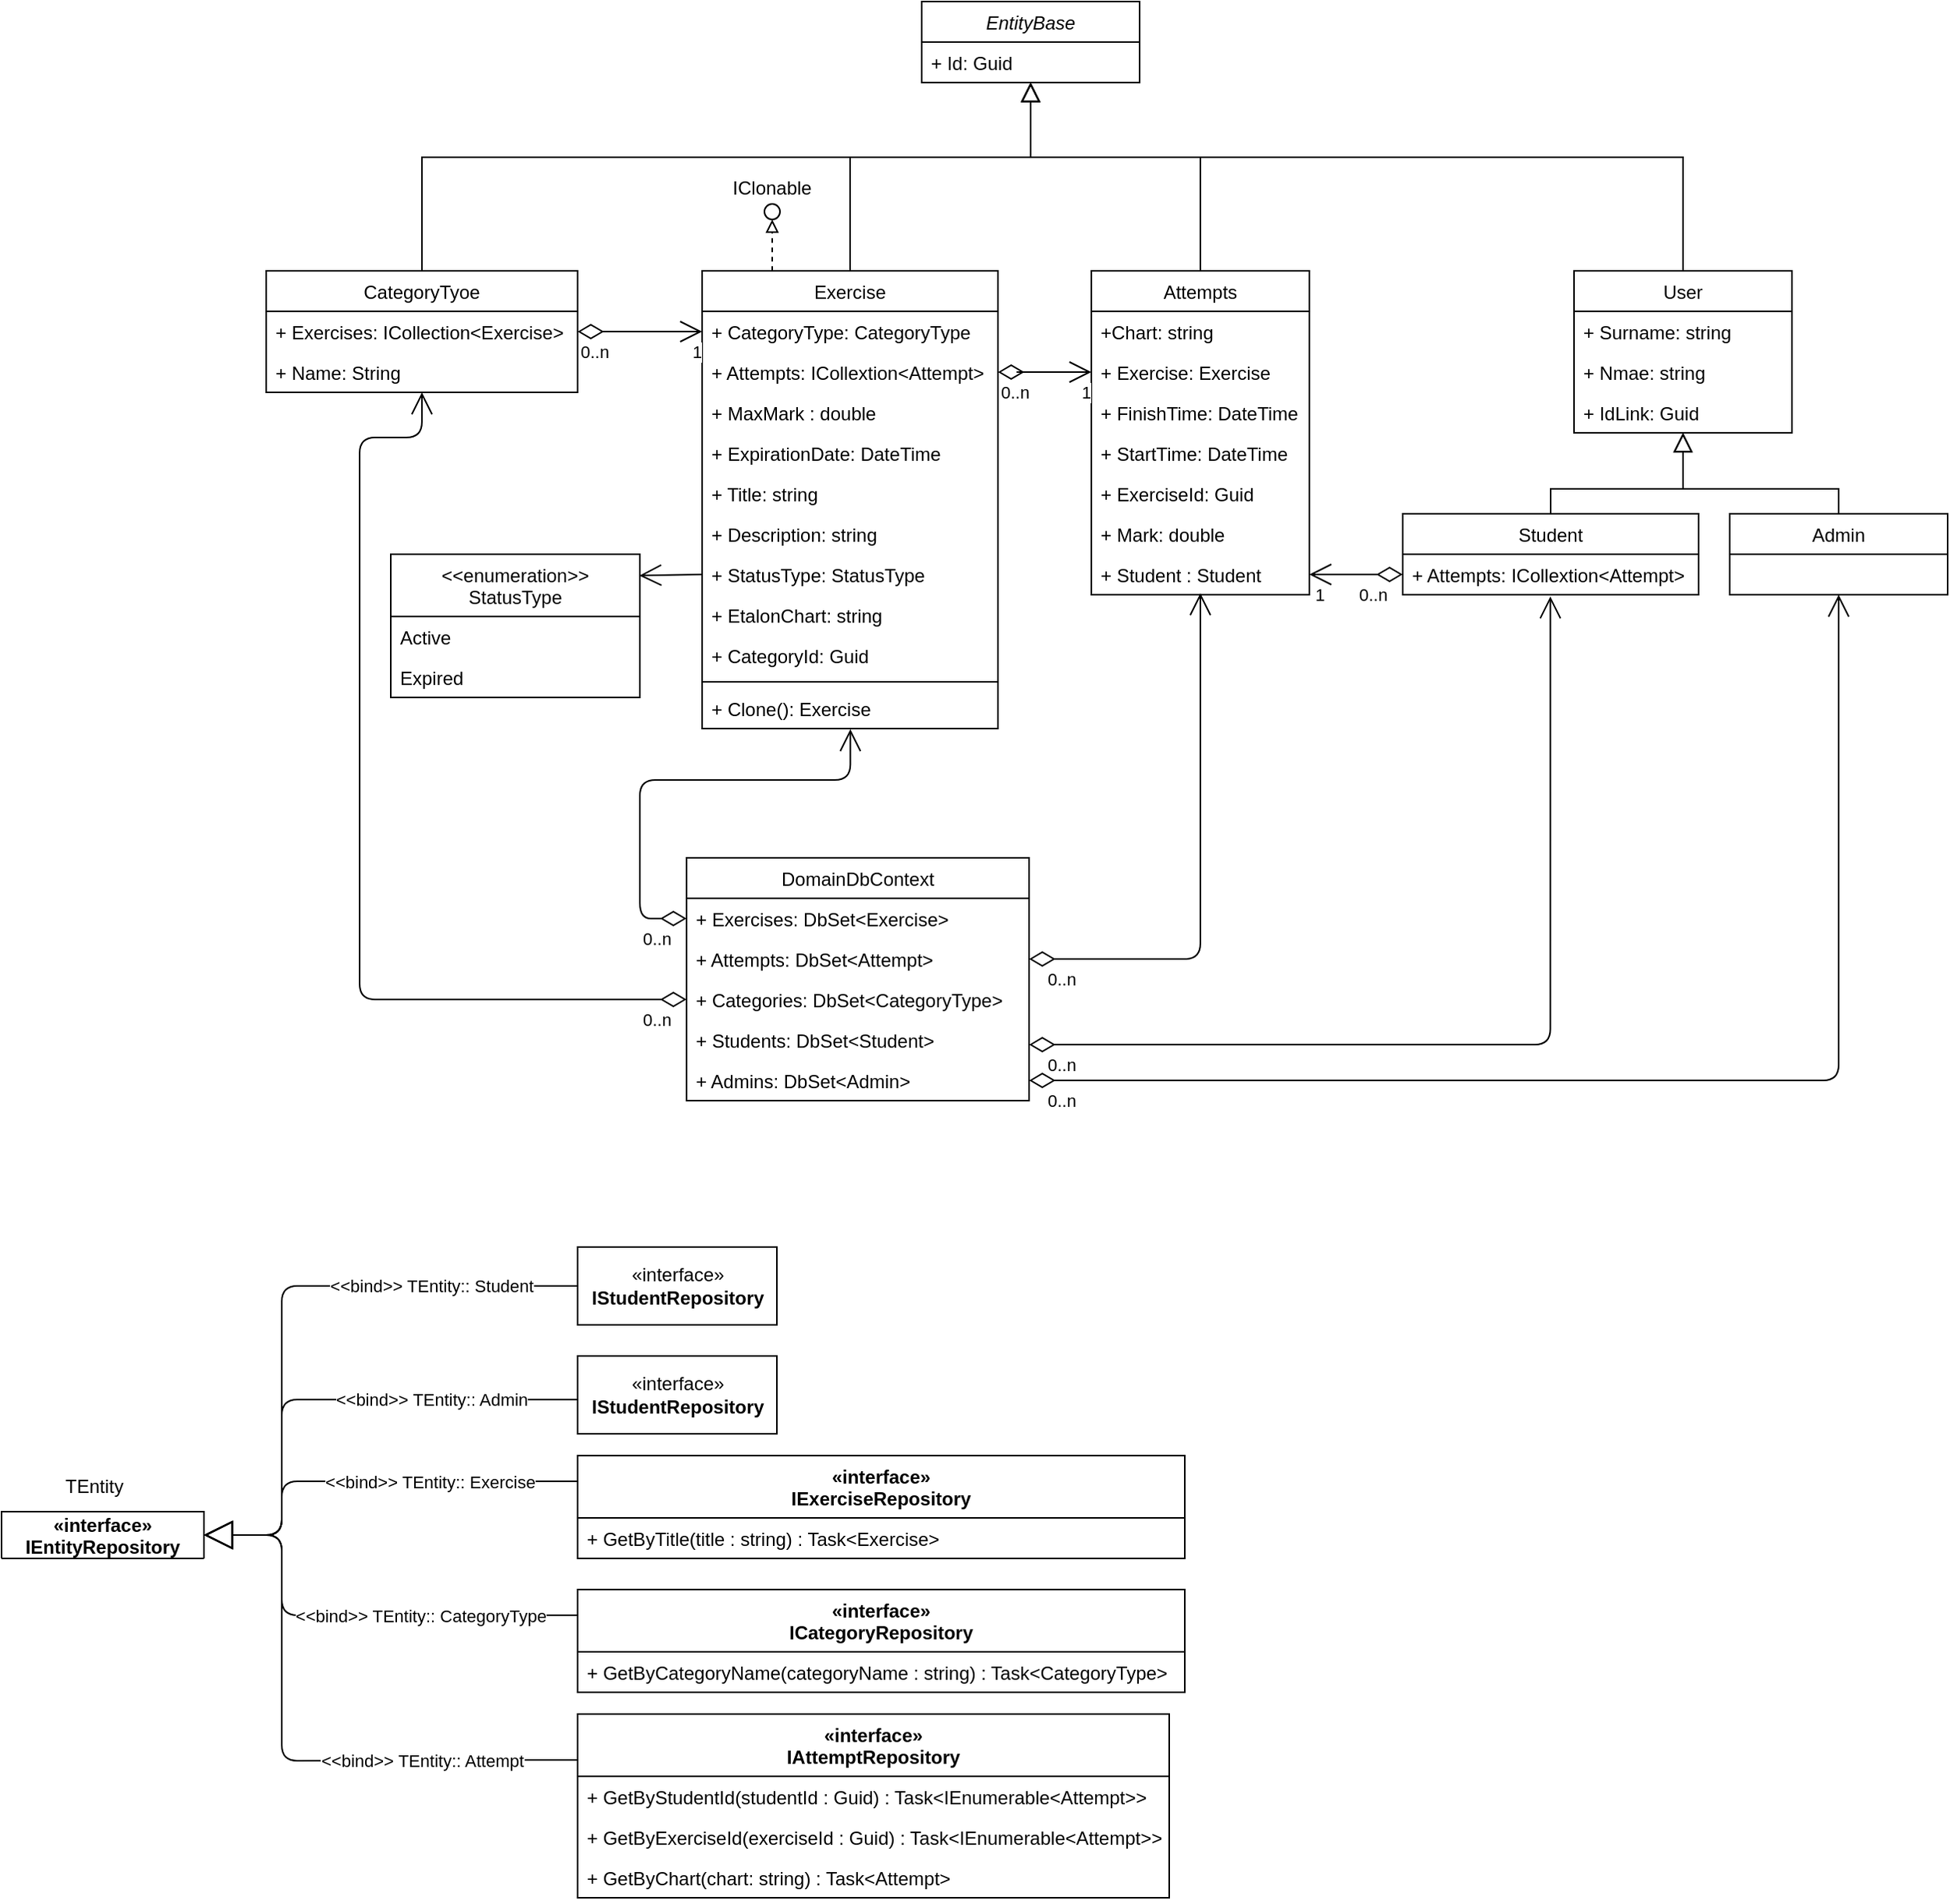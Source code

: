 <mxfile version="14.1.8" type="device" pages="2"><diagram id="C5RBs43oDa-KdzZeNtuy" name="Page-1"><mxGraphModel dx="1830" dy="746" grid="1" gridSize="10" guides="1" tooltips="1" connect="1" arrows="1" fold="1" page="1" pageScale="1" pageWidth="827" pageHeight="1169" math="0" shadow="0"><root><mxCell id="WIyWlLk6GJQsqaUBKTNV-0"/><mxCell id="WIyWlLk6GJQsqaUBKTNV-1" parent="WIyWlLk6GJQsqaUBKTNV-0"/><mxCell id="zkfFHV4jXpPFQw0GAbJ--12" value="" style="endArrow=block;endSize=10;endFill=0;shadow=0;strokeWidth=1;rounded=0;edgeStyle=elbowEdgeStyle;elbow=vertical;exitX=0.5;exitY=0;exitDx=0;exitDy=0;entryX=0.5;entryY=1;entryDx=0;entryDy=0;" parent="WIyWlLk6GJQsqaUBKTNV-1" source="YwCKNLKNVFYCL5rvSwX6-68" target="YwCKNLKNVFYCL5rvSwX6-56" edge="1"><mxGeometry width="160" relative="1" as="geometry"><mxPoint x="215" y="523" as="sourcePoint"/><mxPoint x="304" y="377" as="targetPoint"/><Array as="points"><mxPoint x="290" y="413"/><mxPoint x="304" y="473"/><mxPoint x="249" y="513"/><mxPoint x="304" y="493"/></Array></mxGeometry></mxCell><mxCell id="zkfFHV4jXpPFQw0GAbJ--16" value="" style="endArrow=block;endSize=10;endFill=0;shadow=0;strokeWidth=1;rounded=0;edgeStyle=elbowEdgeStyle;elbow=vertical;exitX=0.5;exitY=0;exitDx=0;exitDy=0;entryX=0.5;entryY=1;entryDx=0;entryDy=0;" parent="WIyWlLk6GJQsqaUBKTNV-1" source="YwCKNLKNVFYCL5rvSwX6-64" target="YwCKNLKNVFYCL5rvSwX6-56" edge="1"><mxGeometry width="160" relative="1" as="geometry"><mxPoint x="404" y="523" as="sourcePoint"/><mxPoint x="304" y="377" as="targetPoint"/><Array as="points"><mxPoint x="350" y="413"/><mxPoint x="304" y="493"/><mxPoint x="304" y="493"/></Array></mxGeometry></mxCell><mxCell id="YwCKNLKNVFYCL5rvSwX6-27" value="Attempts" style="swimlane;fontStyle=0;childLayout=stackLayout;horizontal=1;startSize=26;fillColor=none;horizontalStack=0;resizeParent=1;resizeParentMax=0;resizeLast=0;collapsible=1;marginBottom=0;" vertex="1" parent="WIyWlLk6GJQsqaUBKTNV-1"><mxGeometry x="40" y="273" width="140" height="208" as="geometry"/></mxCell><mxCell id="zkfFHV4jXpPFQw0GAbJ--7" value="+Chart: string" style="text;align=left;verticalAlign=top;spacingLeft=4;spacingRight=4;overflow=hidden;rotatable=0;points=[[0,0.5],[1,0.5]];portConstraint=eastwest;" parent="YwCKNLKNVFYCL5rvSwX6-27" vertex="1"><mxGeometry y="26" width="140" height="26" as="geometry"/></mxCell><mxCell id="YwCKNLKNVFYCL5rvSwX6-4" value="+ Exercise: Exercise" style="text;align=left;verticalAlign=top;spacingLeft=4;spacingRight=4;overflow=hidden;rotatable=0;points=[[0,0.5],[1,0.5]];portConstraint=eastwest;rounded=0;shadow=0;html=0;" vertex="1" parent="YwCKNLKNVFYCL5rvSwX6-27"><mxGeometry y="52" width="140" height="26" as="geometry"/></mxCell><mxCell id="YwCKNLKNVFYCL5rvSwX6-7" value="+ FinishTime: DateTime" style="text;align=left;verticalAlign=top;spacingLeft=4;spacingRight=4;overflow=hidden;rotatable=0;points=[[0,0.5],[1,0.5]];portConstraint=eastwest;rounded=0;shadow=0;html=0;" vertex="1" parent="YwCKNLKNVFYCL5rvSwX6-27"><mxGeometry y="78" width="140" height="26" as="geometry"/></mxCell><mxCell id="YwCKNLKNVFYCL5rvSwX6-6" value="+ StartTime: DateTime" style="text;align=left;verticalAlign=top;spacingLeft=4;spacingRight=4;overflow=hidden;rotatable=0;points=[[0,0.5],[1,0.5]];portConstraint=eastwest;rounded=0;shadow=0;html=0;" vertex="1" parent="YwCKNLKNVFYCL5rvSwX6-27"><mxGeometry y="104" width="140" height="26" as="geometry"/></mxCell><mxCell id="YwCKNLKNVFYCL5rvSwX6-3" value="+ ExerciseId: Guid " style="text;align=left;verticalAlign=top;spacingLeft=4;spacingRight=4;overflow=hidden;rotatable=0;points=[[0,0.5],[1,0.5]];portConstraint=eastwest;rounded=0;shadow=0;html=0;" vertex="1" parent="YwCKNLKNVFYCL5rvSwX6-27"><mxGeometry y="130" width="140" height="26" as="geometry"/></mxCell><mxCell id="YwCKNLKNVFYCL5rvSwX6-5" value="+ Mark: double" style="text;align=left;verticalAlign=top;spacingLeft=4;spacingRight=4;overflow=hidden;rotatable=0;points=[[0,0.5],[1,0.5]];portConstraint=eastwest;rounded=0;shadow=0;html=0;" vertex="1" parent="YwCKNLKNVFYCL5rvSwX6-27"><mxGeometry y="156" width="140" height="26" as="geometry"/></mxCell><mxCell id="zkfFHV4jXpPFQw0GAbJ--8" value="+ Student : Student" style="text;align=left;verticalAlign=top;spacingLeft=4;spacingRight=4;overflow=hidden;rotatable=0;points=[[0,0.5],[1,0.5]];portConstraint=eastwest;rounded=0;shadow=0;html=0;" parent="YwCKNLKNVFYCL5rvSwX6-27" vertex="1"><mxGeometry y="182" width="140" height="26" as="geometry"/></mxCell><mxCell id="YwCKNLKNVFYCL5rvSwX6-31" value="EntityBase" style="swimlane;fontStyle=2;childLayout=stackLayout;horizontal=1;startSize=26;fillColor=none;horizontalStack=0;resizeParent=1;resizeParentMax=0;resizeLast=0;collapsible=1;marginBottom=0;" vertex="1" parent="WIyWlLk6GJQsqaUBKTNV-1"><mxGeometry x="-69" y="100" width="140" height="52" as="geometry"/></mxCell><mxCell id="YwCKNLKNVFYCL5rvSwX6-32" value="+ Id: Guid" style="text;strokeColor=none;fillColor=none;align=left;verticalAlign=top;spacingLeft=4;spacingRight=4;overflow=hidden;rotatable=0;points=[[0,0.5],[1,0.5]];portConstraint=eastwest;" vertex="1" parent="YwCKNLKNVFYCL5rvSwX6-31"><mxGeometry y="26" width="140" height="26" as="geometry"/></mxCell><mxCell id="YwCKNLKNVFYCL5rvSwX6-41" value="CategoryTyoe" style="swimlane;fontStyle=0;childLayout=stackLayout;horizontal=1;startSize=26;fillColor=none;horizontalStack=0;resizeParent=1;resizeParentMax=0;resizeLast=0;collapsible=1;marginBottom=0;" vertex="1" parent="WIyWlLk6GJQsqaUBKTNV-1"><mxGeometry x="-490" y="273" width="200" height="78" as="geometry"><mxRectangle x="-490" y="273" width="110" height="26" as="alternateBounds"/></mxGeometry></mxCell><mxCell id="YwCKNLKNVFYCL5rvSwX6-43" value="+ Exercises: ICollection&lt;Exercise&gt;" style="text;strokeColor=none;fillColor=none;align=left;verticalAlign=top;spacingLeft=4;spacingRight=4;overflow=hidden;rotatable=0;points=[[0,0.5],[1,0.5]];portConstraint=eastwest;" vertex="1" parent="YwCKNLKNVFYCL5rvSwX6-41"><mxGeometry y="26" width="200" height="26" as="geometry"/></mxCell><mxCell id="YwCKNLKNVFYCL5rvSwX6-42" value="+ Name: String" style="text;strokeColor=none;fillColor=none;align=left;verticalAlign=top;spacingLeft=4;spacingRight=4;overflow=hidden;rotatable=0;points=[[0,0.5],[1,0.5]];portConstraint=eastwest;" vertex="1" parent="YwCKNLKNVFYCL5rvSwX6-41"><mxGeometry y="52" width="200" height="26" as="geometry"/></mxCell><mxCell id="YwCKNLKNVFYCL5rvSwX6-45" value="&lt;&lt;enumeration&gt;&gt;&#10;StatusType" style="swimlane;fontStyle=0;childLayout=stackLayout;horizontal=1;startSize=40;fillColor=none;horizontalStack=0;resizeParent=1;resizeParentMax=0;resizeLast=0;collapsible=1;marginBottom=0;" vertex="1" parent="WIyWlLk6GJQsqaUBKTNV-1"><mxGeometry x="-410" y="455" width="160" height="92" as="geometry"/></mxCell><mxCell id="YwCKNLKNVFYCL5rvSwX6-46" value="Active" style="text;strokeColor=none;fillColor=none;align=left;verticalAlign=top;spacingLeft=4;spacingRight=4;overflow=hidden;rotatable=0;points=[[0,0.5],[1,0.5]];portConstraint=eastwest;" vertex="1" parent="YwCKNLKNVFYCL5rvSwX6-45"><mxGeometry y="40" width="160" height="26" as="geometry"/></mxCell><mxCell id="YwCKNLKNVFYCL5rvSwX6-47" value="Expired" style="text;strokeColor=none;fillColor=none;align=left;verticalAlign=top;spacingLeft=4;spacingRight=4;overflow=hidden;rotatable=0;points=[[0,0.5],[1,0.5]];portConstraint=eastwest;" vertex="1" parent="YwCKNLKNVFYCL5rvSwX6-45"><mxGeometry y="66" width="160" height="26" as="geometry"/></mxCell><mxCell id="YwCKNLKNVFYCL5rvSwX6-52" value="Exercise" style="swimlane;fontStyle=0;align=center;verticalAlign=top;childLayout=stackLayout;horizontal=1;startSize=26;horizontalStack=0;resizeParent=1;resizeParentMax=0;resizeLast=0;collapsible=1;marginBottom=0;" vertex="1" parent="WIyWlLk6GJQsqaUBKTNV-1"><mxGeometry x="-210" y="273" width="190" height="294" as="geometry"/></mxCell><mxCell id="YwCKNLKNVFYCL5rvSwX6-21" value="+ CategoryType: CategoryType" style="text;strokeColor=none;fillColor=none;align=left;verticalAlign=top;spacingLeft=4;spacingRight=4;overflow=hidden;rotatable=0;points=[[0,0.5],[1,0.5]];portConstraint=eastwest;" vertex="1" parent="YwCKNLKNVFYCL5rvSwX6-52"><mxGeometry y="26" width="190" height="26" as="geometry"/></mxCell><mxCell id="YwCKNLKNVFYCL5rvSwX6-20" value="+ Attempts: ICollextion&lt;Attempt&gt;" style="text;strokeColor=none;fillColor=none;align=left;verticalAlign=top;spacingLeft=4;spacingRight=4;overflow=hidden;rotatable=0;points=[[0,0.5],[1,0.5]];portConstraint=eastwest;" vertex="1" parent="YwCKNLKNVFYCL5rvSwX6-52"><mxGeometry y="52" width="190" height="26" as="geometry"/></mxCell><mxCell id="YwCKNLKNVFYCL5rvSwX6-22" value="+ MaxMark : double" style="text;strokeColor=none;fillColor=none;align=left;verticalAlign=top;spacingLeft=4;spacingRight=4;overflow=hidden;rotatable=0;points=[[0,0.5],[1,0.5]];portConstraint=eastwest;" vertex="1" parent="YwCKNLKNVFYCL5rvSwX6-52"><mxGeometry y="78" width="190" height="26" as="geometry"/></mxCell><mxCell id="YwCKNLKNVFYCL5rvSwX6-40" value="+ ExpirationDate: DateTime" style="text;strokeColor=none;fillColor=none;align=left;verticalAlign=top;spacingLeft=4;spacingRight=4;overflow=hidden;rotatable=0;points=[[0,0.5],[1,0.5]];portConstraint=eastwest;" vertex="1" parent="YwCKNLKNVFYCL5rvSwX6-52"><mxGeometry y="104" width="190" height="26" as="geometry"/></mxCell><mxCell id="YwCKNLKNVFYCL5rvSwX6-38" value="+ Title: string" style="text;strokeColor=none;fillColor=none;align=left;verticalAlign=top;spacingLeft=4;spacingRight=4;overflow=hidden;rotatable=0;points=[[0,0.5],[1,0.5]];portConstraint=eastwest;" vertex="1" parent="YwCKNLKNVFYCL5rvSwX6-52"><mxGeometry y="130" width="190" height="26" as="geometry"/></mxCell><mxCell id="YwCKNLKNVFYCL5rvSwX6-39" value="+ Description: string" style="text;strokeColor=none;fillColor=none;align=left;verticalAlign=top;spacingLeft=4;spacingRight=4;overflow=hidden;rotatable=0;points=[[0,0.5],[1,0.5]];portConstraint=eastwest;" vertex="1" parent="YwCKNLKNVFYCL5rvSwX6-52"><mxGeometry y="156" width="190" height="26" as="geometry"/></mxCell><mxCell id="YwCKNLKNVFYCL5rvSwX6-37" value="+ StatusType: StatusType" style="text;strokeColor=none;fillColor=none;align=left;verticalAlign=top;spacingLeft=4;spacingRight=4;overflow=hidden;rotatable=0;points=[[0,0.5],[1,0.5]];portConstraint=eastwest;" vertex="1" parent="YwCKNLKNVFYCL5rvSwX6-52"><mxGeometry y="182" width="190" height="26" as="geometry"/></mxCell><mxCell id="YwCKNLKNVFYCL5rvSwX6-36" value="+ EtalonChart: string" style="text;strokeColor=none;fillColor=none;align=left;verticalAlign=top;spacingLeft=4;spacingRight=4;overflow=hidden;rotatable=0;points=[[0,0.5],[1,0.5]];portConstraint=eastwest;" vertex="1" parent="YwCKNLKNVFYCL5rvSwX6-52"><mxGeometry y="208" width="190" height="26" as="geometry"/></mxCell><mxCell id="YwCKNLKNVFYCL5rvSwX6-35" value="+ CategoryId: Guid" style="text;strokeColor=none;fillColor=none;align=left;verticalAlign=top;spacingLeft=4;spacingRight=4;overflow=hidden;rotatable=0;points=[[0,0.5],[1,0.5]];portConstraint=eastwest;" vertex="1" parent="YwCKNLKNVFYCL5rvSwX6-52"><mxGeometry y="234" width="190" height="26" as="geometry"/></mxCell><mxCell id="YwCKNLKNVFYCL5rvSwX6-54" value="" style="line;strokeWidth=1;fillColor=none;align=left;verticalAlign=middle;spacingTop=-1;spacingLeft=3;spacingRight=3;rotatable=0;labelPosition=right;points=[];portConstraint=eastwest;" vertex="1" parent="YwCKNLKNVFYCL5rvSwX6-52"><mxGeometry y="260" width="190" height="8" as="geometry"/></mxCell><mxCell id="YwCKNLKNVFYCL5rvSwX6-55" value="+ Clone(): Exercise" style="text;strokeColor=none;fillColor=none;align=left;verticalAlign=top;spacingLeft=4;spacingRight=4;overflow=hidden;rotatable=0;points=[[0,0.5],[1,0.5]];portConstraint=eastwest;" vertex="1" parent="YwCKNLKNVFYCL5rvSwX6-52"><mxGeometry y="268" width="190" height="26" as="geometry"/></mxCell><mxCell id="YwCKNLKNVFYCL5rvSwX6-56" value="User" style="swimlane;fontStyle=0;childLayout=stackLayout;horizontal=1;startSize=26;fillColor=none;horizontalStack=0;resizeParent=1;resizeParentMax=0;resizeLast=0;collapsible=1;marginBottom=0;" vertex="1" parent="WIyWlLk6GJQsqaUBKTNV-1"><mxGeometry x="350" y="273" width="140" height="104" as="geometry"/></mxCell><mxCell id="YwCKNLKNVFYCL5rvSwX6-59" value="+ Surname: string" style="text;strokeColor=none;fillColor=none;align=left;verticalAlign=top;spacingLeft=4;spacingRight=4;overflow=hidden;rotatable=0;points=[[0,0.5],[1,0.5]];portConstraint=eastwest;" vertex="1" parent="YwCKNLKNVFYCL5rvSwX6-56"><mxGeometry y="26" width="140" height="26" as="geometry"/></mxCell><mxCell id="YwCKNLKNVFYCL5rvSwX6-58" value="+ Nmae: string" style="text;strokeColor=none;fillColor=none;align=left;verticalAlign=top;spacingLeft=4;spacingRight=4;overflow=hidden;rotatable=0;points=[[0,0.5],[1,0.5]];portConstraint=eastwest;" vertex="1" parent="YwCKNLKNVFYCL5rvSwX6-56"><mxGeometry y="52" width="140" height="26" as="geometry"/></mxCell><mxCell id="YwCKNLKNVFYCL5rvSwX6-57" value="+ IdLink: Guid" style="text;strokeColor=none;fillColor=none;align=left;verticalAlign=top;spacingLeft=4;spacingRight=4;overflow=hidden;rotatable=0;points=[[0,0.5],[1,0.5]];portConstraint=eastwest;" vertex="1" parent="YwCKNLKNVFYCL5rvSwX6-56"><mxGeometry y="78" width="140" height="26" as="geometry"/></mxCell><mxCell id="YwCKNLKNVFYCL5rvSwX6-64" value="Admin" style="swimlane;fontStyle=0;childLayout=stackLayout;horizontal=1;startSize=26;fillColor=none;horizontalStack=0;resizeParent=1;resizeParentMax=0;resizeLast=0;collapsible=1;marginBottom=0;" vertex="1" parent="WIyWlLk6GJQsqaUBKTNV-1"><mxGeometry x="450" y="429" width="140" height="52" as="geometry"/></mxCell><mxCell id="YwCKNLKNVFYCL5rvSwX6-68" value="Student" style="swimlane;fontStyle=0;childLayout=stackLayout;horizontal=1;startSize=26;fillColor=none;horizontalStack=0;resizeParent=1;resizeParentMax=0;resizeLast=0;collapsible=1;marginBottom=0;" vertex="1" parent="WIyWlLk6GJQsqaUBKTNV-1"><mxGeometry x="240" y="429" width="190" height="52" as="geometry"/></mxCell><mxCell id="YwCKNLKNVFYCL5rvSwX6-72" value="+ Attempts: ICollextion&lt;Attempt&gt;" style="text;strokeColor=none;fillColor=none;align=left;verticalAlign=top;spacingLeft=4;spacingRight=4;overflow=hidden;rotatable=0;points=[[0,0.5],[1,0.5]];portConstraint=eastwest;" vertex="1" parent="YwCKNLKNVFYCL5rvSwX6-68"><mxGeometry y="26" width="190" height="26" as="geometry"/></mxCell><mxCell id="YwCKNLKNVFYCL5rvSwX6-75" value="" style="endArrow=block;endSize=10;endFill=0;shadow=0;strokeWidth=1;rounded=0;edgeStyle=elbowEdgeStyle;elbow=vertical;exitX=0.5;exitY=0;exitDx=0;exitDy=0;entryX=0.5;entryY=1;entryDx=0;entryDy=0;" edge="1" parent="WIyWlLk6GJQsqaUBKTNV-1" source="YwCKNLKNVFYCL5rvSwX6-27" target="YwCKNLKNVFYCL5rvSwX6-31"><mxGeometry width="160" relative="1" as="geometry"><mxPoint x="160" y="467" as="sourcePoint"/><mxPoint x="-70" y="173" as="targetPoint"/><Array as="points"><mxPoint x="40" y="200"/><mxPoint x="-50" y="203"/><mxPoint x="-10" y="207"/><mxPoint x="249" y="437"/><mxPoint x="249" y="417"/><mxPoint x="194" y="457"/><mxPoint x="249" y="437"/></Array></mxGeometry></mxCell><mxCell id="YwCKNLKNVFYCL5rvSwX6-76" value="" style="endArrow=block;endSize=10;endFill=0;shadow=0;strokeWidth=1;rounded=0;edgeStyle=elbowEdgeStyle;elbow=vertical;exitX=0.5;exitY=0;exitDx=0;exitDy=0;entryX=0.5;entryY=1;entryDx=0;entryDy=0;" edge="1" parent="WIyWlLk6GJQsqaUBKTNV-1" source="YwCKNLKNVFYCL5rvSwX6-52" target="YwCKNLKNVFYCL5rvSwX6-31"><mxGeometry width="160" relative="1" as="geometry"><mxPoint x="-115" y="287" as="sourcePoint"/><mxPoint x="1" y="166" as="targetPoint"/><Array as="points"><mxPoint x="-60" y="200"/><mxPoint x="-90" y="217"/><mxPoint x="-10" y="221"/><mxPoint x="249" y="451"/><mxPoint x="249" y="431"/><mxPoint x="194" y="471"/><mxPoint x="249" y="451"/></Array></mxGeometry></mxCell><mxCell id="YwCKNLKNVFYCL5rvSwX6-77" value="" style="endArrow=block;endSize=10;endFill=0;shadow=0;strokeWidth=1;rounded=0;edgeStyle=elbowEdgeStyle;elbow=vertical;entryX=0.5;entryY=1;entryDx=0;entryDy=0;" edge="1" parent="WIyWlLk6GJQsqaUBKTNV-1" source="YwCKNLKNVFYCL5rvSwX6-41" target="YwCKNLKNVFYCL5rvSwX6-31"><mxGeometry width="160" relative="1" as="geometry"><mxPoint x="-105" y="283" as="sourcePoint"/><mxPoint x="-60" y="169" as="targetPoint"/><Array as="points"><mxPoint x="-140" y="200"/><mxPoint x="-200" y="203"/><mxPoint x="-170" y="213"/><mxPoint x="-260" y="203"/><mxPoint y="217"/><mxPoint x="259" y="447"/><mxPoint x="259" y="427"/><mxPoint x="204" y="467"/><mxPoint x="259" y="447"/></Array></mxGeometry></mxCell><mxCell id="YwCKNLKNVFYCL5rvSwX6-78" value="" style="endArrow=block;endSize=10;endFill=0;shadow=0;strokeWidth=1;rounded=0;edgeStyle=elbowEdgeStyle;elbow=vertical;exitX=0.5;exitY=0;exitDx=0;exitDy=0;entryX=0.5;entryY=1;entryDx=0;entryDy=0;" edge="1" parent="WIyWlLk6GJQsqaUBKTNV-1" source="YwCKNLKNVFYCL5rvSwX6-56" target="YwCKNLKNVFYCL5rvSwX6-31"><mxGeometry width="160" relative="1" as="geometry"><mxPoint x="110.0" y="283" as="sourcePoint"/><mxPoint x="-105.0" y="162" as="targetPoint"/><Array as="points"><mxPoint x="50" y="200"/><mxPoint x="50" y="203"/><mxPoint x="90" y="203"/><mxPoint y="217"/><mxPoint x="259" y="447"/><mxPoint x="259" y="427"/><mxPoint x="204" y="467"/><mxPoint x="259" y="447"/></Array></mxGeometry></mxCell><mxCell id="YwCKNLKNVFYCL5rvSwX6-80" value="" style="endArrow=open;endFill=1;endSize=12;html=1;exitX=0;exitY=0.5;exitDx=0;exitDy=0;entryX=0.998;entryY=0.149;entryDx=0;entryDy=0;entryPerimeter=0;" edge="1" parent="WIyWlLk6GJQsqaUBKTNV-1" source="YwCKNLKNVFYCL5rvSwX6-37" target="YwCKNLKNVFYCL5rvSwX6-45"><mxGeometry width="160" relative="1" as="geometry"><mxPoint x="-320" y="363" as="sourcePoint"/><mxPoint x="-160" y="363" as="targetPoint"/></mxGeometry></mxCell><mxCell id="YwCKNLKNVFYCL5rvSwX6-88" value="" style="endArrow=open;html=1;endSize=12;startArrow=diamondThin;startSize=14;startFill=0;edgeStyle=orthogonalEdgeStyle;exitX=1;exitY=0.5;exitDx=0;exitDy=0;entryX=0;entryY=0.5;entryDx=0;entryDy=0;" edge="1" parent="WIyWlLk6GJQsqaUBKTNV-1" source="YwCKNLKNVFYCL5rvSwX6-43" target="YwCKNLKNVFYCL5rvSwX6-21"><mxGeometry x="-0.25" y="-81" relative="1" as="geometry"><mxPoint x="-500" y="363" as="sourcePoint"/><mxPoint x="-340" y="363" as="targetPoint"/><mxPoint as="offset"/></mxGeometry></mxCell><mxCell id="YwCKNLKNVFYCL5rvSwX6-89" value="0..n" style="edgeLabel;resizable=0;html=1;align=left;verticalAlign=top;" connectable="0" vertex="1" parent="YwCKNLKNVFYCL5rvSwX6-88"><mxGeometry x="-1" relative="1" as="geometry"/></mxCell><mxCell id="YwCKNLKNVFYCL5rvSwX6-90" value="1" style="edgeLabel;resizable=0;html=1;align=right;verticalAlign=top;" connectable="0" vertex="1" parent="YwCKNLKNVFYCL5rvSwX6-88"><mxGeometry x="1" relative="1" as="geometry"/></mxCell><mxCell id="YwCKNLKNVFYCL5rvSwX6-91" value="" style="endArrow=open;html=1;endSize=12;startArrow=diamondThin;startSize=14;startFill=0;edgeStyle=orthogonalEdgeStyle;exitX=1;exitY=0.5;exitDx=0;exitDy=0;entryX=0;entryY=0.5;entryDx=0;entryDy=0;" edge="1" parent="WIyWlLk6GJQsqaUBKTNV-1" source="YwCKNLKNVFYCL5rvSwX6-20" target="YwCKNLKNVFYCL5rvSwX6-4"><mxGeometry x="-0.25" y="-81" relative="1" as="geometry"><mxPoint x="-280" y="322" as="sourcePoint"/><mxPoint x="-200" y="322" as="targetPoint"/><Array as="points"><mxPoint x="-10" y="338"/><mxPoint x="-10" y="338"/></Array><mxPoint as="offset"/></mxGeometry></mxCell><mxCell id="YwCKNLKNVFYCL5rvSwX6-92" value="0..n" style="edgeLabel;resizable=0;html=1;align=left;verticalAlign=top;" connectable="0" vertex="1" parent="YwCKNLKNVFYCL5rvSwX6-91"><mxGeometry x="-1" relative="1" as="geometry"/></mxCell><mxCell id="YwCKNLKNVFYCL5rvSwX6-93" value="1" style="edgeLabel;resizable=0;html=1;align=right;verticalAlign=top;" connectable="0" vertex="1" parent="YwCKNLKNVFYCL5rvSwX6-91"><mxGeometry x="1" relative="1" as="geometry"/></mxCell><mxCell id="YwCKNLKNVFYCL5rvSwX6-94" value="" style="endArrow=open;html=1;endSize=12;startArrow=diamondThin;startSize=14;startFill=0;edgeStyle=orthogonalEdgeStyle;exitX=0;exitY=0.5;exitDx=0;exitDy=0;entryX=1;entryY=0.5;entryDx=0;entryDy=0;" edge="1" parent="WIyWlLk6GJQsqaUBKTNV-1" source="YwCKNLKNVFYCL5rvSwX6-72" target="zkfFHV4jXpPFQw0GAbJ--8"><mxGeometry x="-0.25" y="-81" relative="1" as="geometry"><mxPoint x="-10.0" y="348" as="sourcePoint"/><mxPoint x="260" y="343" as="targetPoint"/><Array as="points"><mxPoint x="210" y="468"/><mxPoint x="210" y="468"/></Array><mxPoint as="offset"/></mxGeometry></mxCell><mxCell id="YwCKNLKNVFYCL5rvSwX6-95" value="0..n" style="edgeLabel;resizable=0;html=1;align=left;verticalAlign=top;" connectable="0" vertex="1" parent="YwCKNLKNVFYCL5rvSwX6-94"><mxGeometry x="-1" relative="1" as="geometry"><mxPoint x="-30" as="offset"/></mxGeometry></mxCell><mxCell id="YwCKNLKNVFYCL5rvSwX6-96" value="1" style="edgeLabel;resizable=0;html=1;align=right;verticalAlign=top;" connectable="0" vertex="1" parent="YwCKNLKNVFYCL5rvSwX6-94"><mxGeometry x="1" relative="1" as="geometry"><mxPoint x="10" as="offset"/></mxGeometry></mxCell><mxCell id="YwCKNLKNVFYCL5rvSwX6-100" value="" style="rounded=0;orthogonalLoop=1;jettySize=auto;html=1;endArrow=block;endFill=0;dashed=1;startArrow=none;startFill=0;" edge="1" target="YwCKNLKNVFYCL5rvSwX6-102" parent="WIyWlLk6GJQsqaUBKTNV-1"><mxGeometry relative="1" as="geometry"><mxPoint x="-165" y="273" as="sourcePoint"/></mxGeometry></mxCell><mxCell id="YwCKNLKNVFYCL5rvSwX6-102" value="" style="ellipse;whiteSpace=wrap;html=1;fontFamily=Helvetica;fontSize=12;fontColor=#000000;align=center;strokeColor=#000000;fillColor=#ffffff;points=[];aspect=fixed;resizable=0;" vertex="1" parent="WIyWlLk6GJQsqaUBKTNV-1"><mxGeometry x="-170" y="230" width="10" height="10" as="geometry"/></mxCell><mxCell id="YwCKNLKNVFYCL5rvSwX6-104" value="IClonable" style="text;html=1;strokeColor=none;fillColor=none;align=center;verticalAlign=middle;whiteSpace=wrap;rounded=0;" vertex="1" parent="WIyWlLk6GJQsqaUBKTNV-1"><mxGeometry x="-185" y="210" width="40" height="20" as="geometry"/></mxCell><mxCell id="YwCKNLKNVFYCL5rvSwX6-106" value="DomainDbContext" style="swimlane;fontStyle=0;childLayout=stackLayout;horizontal=1;startSize=26;fillColor=none;horizontalStack=0;resizeParent=1;resizeParentMax=0;resizeLast=0;collapsible=1;marginBottom=0;" vertex="1" parent="WIyWlLk6GJQsqaUBKTNV-1"><mxGeometry x="-220" y="650" width="220" height="156" as="geometry"/></mxCell><mxCell id="YwCKNLKNVFYCL5rvSwX6-112" value="+ Exercises: DbSet&lt;Exercise&gt;" style="text;strokeColor=none;fillColor=none;align=left;verticalAlign=top;spacingLeft=4;spacingRight=4;overflow=hidden;rotatable=0;points=[[0,0.5],[1,0.5]];portConstraint=eastwest;" vertex="1" parent="YwCKNLKNVFYCL5rvSwX6-106"><mxGeometry y="26" width="220" height="26" as="geometry"/></mxCell><mxCell id="YwCKNLKNVFYCL5rvSwX6-111" value="+ Attempts: DbSet&lt;Attempt&gt;" style="text;strokeColor=none;fillColor=none;align=left;verticalAlign=top;spacingLeft=4;spacingRight=4;overflow=hidden;rotatable=0;points=[[0,0.5],[1,0.5]];portConstraint=eastwest;" vertex="1" parent="YwCKNLKNVFYCL5rvSwX6-106"><mxGeometry y="52" width="220" height="26" as="geometry"/></mxCell><mxCell id="YwCKNLKNVFYCL5rvSwX6-110" value="+ Categories: DbSet&lt;CategoryType&gt;" style="text;strokeColor=none;fillColor=none;align=left;verticalAlign=top;spacingLeft=4;spacingRight=4;overflow=hidden;rotatable=0;points=[[0,0.5],[1,0.5]];portConstraint=eastwest;" vertex="1" parent="YwCKNLKNVFYCL5rvSwX6-106"><mxGeometry y="78" width="220" height="26" as="geometry"/></mxCell><mxCell id="YwCKNLKNVFYCL5rvSwX6-113" value="+ Students: DbSet&lt;Student&gt;" style="text;strokeColor=none;fillColor=none;align=left;verticalAlign=top;spacingLeft=4;spacingRight=4;overflow=hidden;rotatable=0;points=[[0,0.5],[1,0.5]];portConstraint=eastwest;" vertex="1" parent="YwCKNLKNVFYCL5rvSwX6-106"><mxGeometry y="104" width="220" height="26" as="geometry"/></mxCell><mxCell id="YwCKNLKNVFYCL5rvSwX6-109" value="+ Admins: DbSet&lt;Admin&gt;" style="text;strokeColor=none;fillColor=none;align=left;verticalAlign=top;spacingLeft=4;spacingRight=4;overflow=hidden;rotatable=0;points=[[0,0.5],[1,0.5]];portConstraint=eastwest;" vertex="1" parent="YwCKNLKNVFYCL5rvSwX6-106"><mxGeometry y="130" width="220" height="26" as="geometry"/></mxCell><mxCell id="YwCKNLKNVFYCL5rvSwX6-115" value="" style="endArrow=open;html=1;endSize=12;startArrow=diamondThin;startSize=14;startFill=0;edgeStyle=orthogonalEdgeStyle;exitX=0;exitY=0.5;exitDx=0;exitDy=0;entryX=0.5;entryY=1;entryDx=0;entryDy=0;" edge="1" parent="WIyWlLk6GJQsqaUBKTNV-1" source="YwCKNLKNVFYCL5rvSwX6-110" target="YwCKNLKNVFYCL5rvSwX6-41"><mxGeometry x="-0.25" y="-81" relative="1" as="geometry"><mxPoint x="-410" y="420" as="sourcePoint"/><mxPoint x="-430" y="350" as="targetPoint"/><Array as="points"><mxPoint x="-430" y="741"/><mxPoint x="-430" y="380"/><mxPoint x="-390" y="380"/></Array><mxPoint as="offset"/></mxGeometry></mxCell><mxCell id="YwCKNLKNVFYCL5rvSwX6-116" value="0..n" style="edgeLabel;resizable=0;html=1;align=left;verticalAlign=top;" connectable="0" vertex="1" parent="YwCKNLKNVFYCL5rvSwX6-115"><mxGeometry x="-1" relative="1" as="geometry"><mxPoint x="-30" as="offset"/></mxGeometry></mxCell><mxCell id="YwCKNLKNVFYCL5rvSwX6-118" value="" style="endArrow=open;html=1;endSize=12;startArrow=diamondThin;startSize=14;startFill=0;edgeStyle=orthogonalEdgeStyle;exitX=0;exitY=0.5;exitDx=0;exitDy=0;entryX=0.501;entryY=1.016;entryDx=0;entryDy=0;entryPerimeter=0;" edge="1" parent="WIyWlLk6GJQsqaUBKTNV-1" source="YwCKNLKNVFYCL5rvSwX6-112" target="YwCKNLKNVFYCL5rvSwX6-55"><mxGeometry x="-0.25" y="-81" relative="1" as="geometry"><mxPoint x="-210" y="751" as="sourcePoint"/><mxPoint x="-420" y="360" as="targetPoint"/><Array as="points"><mxPoint x="-250" y="689"/><mxPoint x="-250" y="600"/><mxPoint x="-115" y="600"/></Array><mxPoint as="offset"/></mxGeometry></mxCell><mxCell id="YwCKNLKNVFYCL5rvSwX6-119" value="0..n" style="edgeLabel;resizable=0;html=1;align=left;verticalAlign=top;" connectable="0" vertex="1" parent="YwCKNLKNVFYCL5rvSwX6-118"><mxGeometry x="-1" relative="1" as="geometry"><mxPoint x="-30" as="offset"/></mxGeometry></mxCell><mxCell id="YwCKNLKNVFYCL5rvSwX6-120" value="" style="endArrow=open;html=1;endSize=12;startArrow=diamondThin;startSize=14;startFill=0;edgeStyle=orthogonalEdgeStyle;entryX=0.5;entryY=0.962;entryDx=0;entryDy=0;entryPerimeter=0;exitX=1;exitY=0.5;exitDx=0;exitDy=0;" edge="1" parent="WIyWlLk6GJQsqaUBKTNV-1" source="YwCKNLKNVFYCL5rvSwX6-111" target="zkfFHV4jXpPFQw0GAbJ--8"><mxGeometry x="-0.25" y="-81" relative="1" as="geometry"><mxPoint x="40" y="689" as="sourcePoint"/><mxPoint x="-104.81" y="577.416" as="targetPoint"/><Array as="points"><mxPoint x="110" y="715"/></Array><mxPoint as="offset"/></mxGeometry></mxCell><mxCell id="YwCKNLKNVFYCL5rvSwX6-121" value="0..n" style="edgeLabel;resizable=0;html=1;align=left;verticalAlign=top;" connectable="0" vertex="1" parent="YwCKNLKNVFYCL5rvSwX6-120"><mxGeometry x="-1" relative="1" as="geometry"><mxPoint x="10" as="offset"/></mxGeometry></mxCell><mxCell id="YwCKNLKNVFYCL5rvSwX6-122" value="" style="endArrow=open;html=1;endSize=12;startArrow=diamondThin;startSize=14;startFill=0;edgeStyle=orthogonalEdgeStyle;entryX=0.499;entryY=1.042;entryDx=0;entryDy=0;entryPerimeter=0;" edge="1" parent="WIyWlLk6GJQsqaUBKTNV-1" target="YwCKNLKNVFYCL5rvSwX6-72"><mxGeometry x="-0.25" y="-81" relative="1" as="geometry"><mxPoint y="770" as="sourcePoint"/><mxPoint x="310" y="550" as="targetPoint"/><Array as="points"><mxPoint x="335" y="770"/></Array><mxPoint as="offset"/></mxGeometry></mxCell><mxCell id="YwCKNLKNVFYCL5rvSwX6-123" value="0..n" style="edgeLabel;resizable=0;html=1;align=left;verticalAlign=top;" connectable="0" vertex="1" parent="YwCKNLKNVFYCL5rvSwX6-122"><mxGeometry x="-1" relative="1" as="geometry"><mxPoint x="10" as="offset"/></mxGeometry></mxCell><mxCell id="YwCKNLKNVFYCL5rvSwX6-126" value="" style="endArrow=open;html=1;endSize=12;startArrow=diamondThin;startSize=14;startFill=0;edgeStyle=orthogonalEdgeStyle;entryX=0.5;entryY=1;entryDx=0;entryDy=0;exitX=1;exitY=0.5;exitDx=0;exitDy=0;" edge="1" parent="WIyWlLk6GJQsqaUBKTNV-1" source="YwCKNLKNVFYCL5rvSwX6-109" target="YwCKNLKNVFYCL5rvSwX6-64"><mxGeometry x="-0.25" y="-81" relative="1" as="geometry"><mxPoint x="150" y="797.91" as="sourcePoint"/><mxPoint x="484.81" y="510.002" as="targetPoint"/><Array as="points"><mxPoint x="520" y="793"/></Array><mxPoint as="offset"/></mxGeometry></mxCell><mxCell id="YwCKNLKNVFYCL5rvSwX6-127" value="0..n" style="edgeLabel;resizable=0;html=1;align=left;verticalAlign=top;" connectable="0" vertex="1" parent="YwCKNLKNVFYCL5rvSwX6-126"><mxGeometry x="-1" relative="1" as="geometry"><mxPoint x="10" as="offset"/></mxGeometry></mxCell><mxCell id="YwCKNLKNVFYCL5rvSwX6-128" value="«interface»&#10;IEntityRepository" style="swimlane;fontStyle=1;childLayout=stackLayout;horizontal=1;startSize=30;fillColor=none;horizontalStack=0;resizeParent=1;resizeParentMax=0;resizeLast=0;collapsible=1;marginBottom=0;" vertex="1" collapsed="1" parent="WIyWlLk6GJQsqaUBKTNV-1"><mxGeometry x="-660" y="1070" width="130" height="30" as="geometry"><mxRectangle x="-320" y="900" width="470" height="212" as="alternateBounds"/></mxGeometry></mxCell><mxCell id="YwCKNLKNVFYCL5rvSwX6-129" value="+ GetAll() : Task&lt;IEnumerable&lt;TEntity&gt;&gt;" style="text;strokeColor=none;fillColor=none;align=left;verticalAlign=top;spacingLeft=4;spacingRight=4;overflow=hidden;rotatable=0;points=[[0,0.5],[1,0.5]];portConstraint=eastwest;" vertex="1" parent="YwCKNLKNVFYCL5rvSwX6-128"><mxGeometry y="30" width="130" height="26" as="geometry"/></mxCell><mxCell id="YwCKNLKNVFYCL5rvSwX6-135" value="+ Find(expression: Expression&lt;Func&lt;TEntity, bool&gt;&gt;) :Task&lt;IEnumerable&lt;TEntity&gt;&gt;" style="text;strokeColor=none;fillColor=none;align=left;verticalAlign=top;spacingLeft=4;spacingRight=4;overflow=hidden;rotatable=0;points=[[0,0.5],[1,0.5]];portConstraint=eastwest;" vertex="1" parent="YwCKNLKNVFYCL5rvSwX6-128"><mxGeometry y="56" width="130" height="26" as="geometry"/></mxCell><mxCell id="YwCKNLKNVFYCL5rvSwX6-136" value="+ FirstOrDefault(expression: Expression&lt;Func&lt;TEntity, bool&gt;&gt;) :Task&lt;TEntity&gt;" style="text;strokeColor=none;fillColor=none;align=left;verticalAlign=top;spacingLeft=4;spacingRight=4;overflow=hidden;rotatable=0;points=[[0,0.5],[1,0.5]];portConstraint=eastwest;" vertex="1" parent="YwCKNLKNVFYCL5rvSwX6-128"><mxGeometry y="82" width="130" height="26" as="geometry"/></mxCell><mxCell id="YwCKNLKNVFYCL5rvSwX6-130" value="+ GetById(id : Guid):Task&lt;TEntity&gt;" style="text;strokeColor=none;fillColor=none;align=left;verticalAlign=top;spacingLeft=4;spacingRight=4;overflow=hidden;rotatable=0;points=[[0,0.5],[1,0.5]];portConstraint=eastwest;" vertex="1" parent="YwCKNLKNVFYCL5rvSwX6-128"><mxGeometry y="108" width="130" height="26" as="geometry"/></mxCell><mxCell id="YwCKNLKNVFYCL5rvSwX6-138" value="+ Add(entity: TEntity) : Task " style="text;strokeColor=none;fillColor=none;align=left;verticalAlign=top;spacingLeft=4;spacingRight=4;overflow=hidden;rotatable=0;points=[[0,0.5],[1,0.5]];portConstraint=eastwest;" vertex="1" parent="YwCKNLKNVFYCL5rvSwX6-128"><mxGeometry y="134" width="130" height="26" as="geometry"/></mxCell><mxCell id="YwCKNLKNVFYCL5rvSwX6-137" value="+ Update(entity: TEntity) : Task " style="text;strokeColor=none;fillColor=none;align=left;verticalAlign=top;spacingLeft=4;spacingRight=4;overflow=hidden;rotatable=0;points=[[0,0.5],[1,0.5]];portConstraint=eastwest;" vertex="1" parent="YwCKNLKNVFYCL5rvSwX6-128"><mxGeometry y="160" width="130" height="26" as="geometry"/></mxCell><mxCell id="YwCKNLKNVFYCL5rvSwX6-131" value="+ Remove(entity: TEntity) : Task " style="text;strokeColor=none;fillColor=none;align=left;verticalAlign=top;spacingLeft=4;spacingRight=4;overflow=hidden;rotatable=0;points=[[0,0.5],[1,0.5]];portConstraint=eastwest;" vertex="1" parent="YwCKNLKNVFYCL5rvSwX6-128"><mxGeometry y="186" width="130" height="26" as="geometry"/></mxCell><mxCell id="YwCKNLKNVFYCL5rvSwX6-134" value="TEntity" style="text;strokeColor=none;fillColor=none;align=left;verticalAlign=top;spacingLeft=4;spacingRight=4;overflow=hidden;rotatable=0;points=[[0,0.5],[1,0.5]];portConstraint=eastwest;" vertex="1" parent="WIyWlLk6GJQsqaUBKTNV-1"><mxGeometry x="-625" y="1040" width="60" height="30" as="geometry"/></mxCell><mxCell id="YwCKNLKNVFYCL5rvSwX6-139" value="«interface»&lt;br&gt;&lt;b&gt;IStudentRepository&lt;/b&gt;" style="html=1;" vertex="1" parent="WIyWlLk6GJQsqaUBKTNV-1"><mxGeometry x="-290" y="970" width="128" height="50" as="geometry"/></mxCell><mxCell id="YwCKNLKNVFYCL5rvSwX6-140" value="«interface»&lt;br&gt;&lt;b&gt;IStudentRepository&lt;/b&gt;" style="html=1;" vertex="1" parent="WIyWlLk6GJQsqaUBKTNV-1"><mxGeometry x="-290" y="900" width="128" height="50" as="geometry"/></mxCell><mxCell id="YwCKNLKNVFYCL5rvSwX6-143" value="«interface»&#10;IAttemptRepository" style="swimlane;fontStyle=1;childLayout=stackLayout;horizontal=1;startSize=40;fillColor=none;horizontalStack=0;resizeParent=1;resizeParentMax=0;resizeLast=0;collapsible=1;marginBottom=0;" vertex="1" parent="WIyWlLk6GJQsqaUBKTNV-1"><mxGeometry x="-290" y="1200" width="380" height="118" as="geometry"/></mxCell><mxCell id="YwCKNLKNVFYCL5rvSwX6-150" value="+ GetByStudentId(studentId : Guid) : Task&lt;IEnumerable&lt;Attempt&gt;&gt; " style="text;strokeColor=none;fillColor=none;align=left;verticalAlign=top;spacingLeft=4;spacingRight=4;overflow=hidden;rotatable=0;points=[[0,0.5],[1,0.5]];portConstraint=eastwest;" vertex="1" parent="YwCKNLKNVFYCL5rvSwX6-143"><mxGeometry y="40" width="380" height="26" as="geometry"/></mxCell><mxCell id="YwCKNLKNVFYCL5rvSwX6-151" value="+ GetByExerciseId(exerciseId : Guid) : Task&lt;IEnumerable&lt;Attempt&gt;&gt; " style="text;strokeColor=none;fillColor=none;align=left;verticalAlign=top;spacingLeft=4;spacingRight=4;overflow=hidden;rotatable=0;points=[[0,0.5],[1,0.5]];portConstraint=eastwest;" vertex="1" parent="YwCKNLKNVFYCL5rvSwX6-143"><mxGeometry y="66" width="380" height="26" as="geometry"/></mxCell><mxCell id="YwCKNLKNVFYCL5rvSwX6-144" value="+ GetByChart(chart: string) : Task&lt;Attempt&gt; " style="text;strokeColor=none;fillColor=none;align=left;verticalAlign=top;spacingLeft=4;spacingRight=4;overflow=hidden;rotatable=0;points=[[0,0.5],[1,0.5]];portConstraint=eastwest;" vertex="1" parent="YwCKNLKNVFYCL5rvSwX6-143"><mxGeometry y="92" width="380" height="26" as="geometry"/></mxCell><mxCell id="YwCKNLKNVFYCL5rvSwX6-152" value="«interface»&#10;ICategoryRepository" style="swimlane;fontStyle=1;childLayout=stackLayout;horizontal=1;startSize=40;fillColor=none;horizontalStack=0;resizeParent=1;resizeParentMax=0;resizeLast=0;collapsible=1;marginBottom=0;" vertex="1" parent="WIyWlLk6GJQsqaUBKTNV-1"><mxGeometry x="-290" y="1120" width="390" height="66" as="geometry"/></mxCell><mxCell id="YwCKNLKNVFYCL5rvSwX6-153" value="+ GetByCategoryName(categoryName : string) : Task&lt;CategoryType&gt;" style="text;strokeColor=none;fillColor=none;align=left;verticalAlign=top;spacingLeft=4;spacingRight=4;overflow=hidden;rotatable=0;points=[[0,0.5],[1,0.5]];portConstraint=eastwest;" vertex="1" parent="YwCKNLKNVFYCL5rvSwX6-152"><mxGeometry y="40" width="390" height="26" as="geometry"/></mxCell><mxCell id="YwCKNLKNVFYCL5rvSwX6-156" value="«interface»&#10;IExerciseRepository" style="swimlane;fontStyle=1;childLayout=stackLayout;horizontal=1;startSize=40;fillColor=none;horizontalStack=0;resizeParent=1;resizeParentMax=0;resizeLast=0;collapsible=1;marginBottom=0;" vertex="1" parent="WIyWlLk6GJQsqaUBKTNV-1"><mxGeometry x="-290" y="1034" width="390" height="66" as="geometry"/></mxCell><mxCell id="YwCKNLKNVFYCL5rvSwX6-157" value="+ GetByTitle(title : string) : Task&lt;Exercise&gt;" style="text;strokeColor=none;fillColor=none;align=left;verticalAlign=top;spacingLeft=4;spacingRight=4;overflow=hidden;rotatable=0;points=[[0,0.5],[1,0.5]];portConstraint=eastwest;" vertex="1" parent="YwCKNLKNVFYCL5rvSwX6-156"><mxGeometry y="40" width="390" height="26" as="geometry"/></mxCell><mxCell id="YwCKNLKNVFYCL5rvSwX6-163" value="&amp;lt;&amp;lt;bind&amp;gt;&amp;gt; TEntity:: Student" style="endArrow=block;endSize=16;endFill=0;html=1;exitX=0;exitY=0.5;exitDx=0;exitDy=0;entryX=1;entryY=0.5;entryDx=0;entryDy=0;edgeStyle=orthogonalEdgeStyle;" edge="1" parent="WIyWlLk6GJQsqaUBKTNV-1" source="YwCKNLKNVFYCL5rvSwX6-140" target="YwCKNLKNVFYCL5rvSwX6-128"><mxGeometry x="-0.529" width="160" relative="1" as="geometry"><mxPoint x="-480" y="1100" as="sourcePoint"/><mxPoint x="-320" y="1100" as="targetPoint"/><Array as="points"><mxPoint x="-480" y="925"/><mxPoint x="-480" y="1085"/></Array><mxPoint as="offset"/></mxGeometry></mxCell><mxCell id="YwCKNLKNVFYCL5rvSwX6-164" value="&amp;lt;&amp;lt;bind&amp;gt;&amp;gt; TEntity:: Admin" style="endArrow=block;endSize=16;endFill=0;html=1;exitX=0.002;exitY=0.56;exitDx=0;exitDy=0;entryX=1;entryY=0.5;entryDx=0;entryDy=0;edgeStyle=orthogonalEdgeStyle;exitPerimeter=0;" edge="1" parent="WIyWlLk6GJQsqaUBKTNV-1" source="YwCKNLKNVFYCL5rvSwX6-139" target="YwCKNLKNVFYCL5rvSwX6-128"><mxGeometry x="-0.426" width="160" relative="1" as="geometry"><mxPoint x="-303" y="935" as="sourcePoint"/><mxPoint x="-520" y="1095" as="targetPoint"/><Array as="points"><mxPoint x="-480" y="998"/><mxPoint x="-480" y="1085"/></Array><mxPoint as="offset"/></mxGeometry></mxCell><mxCell id="YwCKNLKNVFYCL5rvSwX6-165" value="&amp;lt;&amp;lt;bind&amp;gt;&amp;gt; TEntity:: Exercise" style="endArrow=block;endSize=16;endFill=0;html=1;exitX=0;exitY=0.25;exitDx=0;exitDy=0;entryX=1;entryY=0.5;entryDx=0;entryDy=0;edgeStyle=orthogonalEdgeStyle;" edge="1" parent="WIyWlLk6GJQsqaUBKTNV-1" source="YwCKNLKNVFYCL5rvSwX6-156"><mxGeometry x="-0.308" width="160" relative="1" as="geometry"><mxPoint x="-313" y="1050.5" as="sourcePoint"/><mxPoint x="-530" y="1085" as="targetPoint"/><Array as="points"><mxPoint x="-480" y="1051"/><mxPoint x="-480" y="1085"/></Array><mxPoint as="offset"/></mxGeometry></mxCell><mxCell id="YwCKNLKNVFYCL5rvSwX6-166" value="&amp;lt;&amp;lt;bind&amp;gt;&amp;gt; TEntity:: CategoryType" style="endArrow=block;endSize=16;endFill=0;html=1;exitX=0;exitY=0.25;exitDx=0;exitDy=0;entryX=1;entryY=0.5;entryDx=0;entryDy=0;edgeStyle=orthogonalEdgeStyle;" edge="1" parent="WIyWlLk6GJQsqaUBKTNV-1" source="YwCKNLKNVFYCL5rvSwX6-152" target="YwCKNLKNVFYCL5rvSwX6-128"><mxGeometry x="-0.308" width="160" relative="1" as="geometry"><mxPoint x="-303" y="1060.5" as="sourcePoint"/><mxPoint x="-520" y="1095" as="targetPoint"/><Array as="points"><mxPoint x="-480" y="1137"/><mxPoint x="-480" y="1085"/></Array><mxPoint as="offset"/></mxGeometry></mxCell><mxCell id="YwCKNLKNVFYCL5rvSwX6-167" value="&amp;lt;&amp;lt;bind&amp;gt;&amp;gt; TEntity:: Attempt" style="endArrow=block;endSize=16;endFill=0;html=1;edgeStyle=orthogonalEdgeStyle;entryX=1;entryY=0.5;entryDx=0;entryDy=0;exitX=0;exitY=0.25;exitDx=0;exitDy=0;" edge="1" parent="WIyWlLk6GJQsqaUBKTNV-1" source="YwCKNLKNVFYCL5rvSwX6-143" target="YwCKNLKNVFYCL5rvSwX6-128"><mxGeometry x="-0.48" width="160" relative="1" as="geometry"><mxPoint x="-310" y="1220.777" as="sourcePoint"/><mxPoint x="-530" y="1090" as="targetPoint"/><Array as="points"><mxPoint x="-340" y="1230"/><mxPoint x="-480" y="1230"/><mxPoint x="-480" y="1085"/></Array><mxPoint as="offset"/></mxGeometry></mxCell></root></mxGraphModel></diagram><diagram id="4uX9ds5KVTTT5VcCGDw6" name="Сторінка-2"><mxGraphModel dx="2239" dy="434" grid="1" gridSize="10" guides="1" tooltips="1" connect="1" arrows="1" fold="1" page="1" pageScale="1" pageWidth="827" pageHeight="1169" math="0" shadow="0"><root><mxCell id="yH4csYmKn6FE8vAgRUyo-0"/><mxCell id="yH4csYmKn6FE8vAgRUyo-1" parent="yH4csYmKn6FE8vAgRUyo-0"/><mxCell id="yH4csYmKn6FE8vAgRUyo-2" value="" style="endArrow=block;endSize=10;endFill=0;shadow=0;strokeWidth=1;rounded=0;edgeStyle=elbowEdgeStyle;elbow=vertical;exitX=0.5;exitY=0;exitDx=0;exitDy=0;entryX=0.5;entryY=1;entryDx=0;entryDy=0;" edge="1" parent="yH4csYmKn6FE8vAgRUyo-1" source="yH4csYmKn6FE8vAgRUyo-37" target="yH4csYmKn6FE8vAgRUyo-32"><mxGeometry width="160" relative="1" as="geometry"><mxPoint x="-45" y="412" as="sourcePoint"/><mxPoint x="44" y="266" as="targetPoint"/><Array as="points"><mxPoint x="60" y="149"/><mxPoint x="80" y="159"/><mxPoint x="30" y="302"/><mxPoint x="44" y="362"/><mxPoint x="-11" y="402"/><mxPoint x="44" y="382"/></Array></mxGeometry></mxCell><mxCell id="yH4csYmKn6FE8vAgRUyo-3" value="" style="endArrow=block;endSize=10;endFill=0;shadow=0;strokeWidth=1;rounded=0;edgeStyle=elbowEdgeStyle;elbow=vertical;exitX=0.5;exitY=0;exitDx=0;exitDy=0;entryX=0.5;entryY=1;entryDx=0;entryDy=0;" edge="1" parent="yH4csYmKn6FE8vAgRUyo-1" source="yH4csYmKn6FE8vAgRUyo-36" target="yH4csYmKn6FE8vAgRUyo-32"><mxGeometry width="160" relative="1" as="geometry"><mxPoint x="144" y="412" as="sourcePoint"/><mxPoint x="44" y="266" as="targetPoint"/><Array as="points"><mxPoint x="160" y="149"/><mxPoint x="110" y="159"/><mxPoint x="90" y="302"/><mxPoint x="44" y="382"/><mxPoint x="44" y="382"/></Array></mxGeometry></mxCell><mxCell id="yH4csYmKn6FE8vAgRUyo-4" value="Attempts" style="swimlane;fontStyle=0;childLayout=stackLayout;horizontal=1;startSize=26;fillColor=none;horizontalStack=0;resizeParent=1;resizeParentMax=0;resizeLast=0;collapsible=1;marginBottom=0;" vertex="1" collapsed="1" parent="yH4csYmKn6FE8vAgRUyo-1"><mxGeometry x="-220" y="162" width="80" height="26" as="geometry"><mxRectangle x="40" y="273" width="140" height="208" as="alternateBounds"/></mxGeometry></mxCell><mxCell id="yH4csYmKn6FE8vAgRUyo-5" value="+Chart: string" style="text;align=left;verticalAlign=top;spacingLeft=4;spacingRight=4;overflow=hidden;rotatable=0;points=[[0,0.5],[1,0.5]];portConstraint=eastwest;" vertex="1" parent="yH4csYmKn6FE8vAgRUyo-4"><mxGeometry y="26" width="80" height="26" as="geometry"/></mxCell><mxCell id="yH4csYmKn6FE8vAgRUyo-6" value="+ Exercise: Exercise" style="text;align=left;verticalAlign=top;spacingLeft=4;spacingRight=4;overflow=hidden;rotatable=0;points=[[0,0.5],[1,0.5]];portConstraint=eastwest;rounded=0;shadow=0;html=0;" vertex="1" parent="yH4csYmKn6FE8vAgRUyo-4"><mxGeometry y="52" width="80" height="26" as="geometry"/></mxCell><mxCell id="yH4csYmKn6FE8vAgRUyo-7" value="+ FinishTime: DateTime" style="text;align=left;verticalAlign=top;spacingLeft=4;spacingRight=4;overflow=hidden;rotatable=0;points=[[0,0.5],[1,0.5]];portConstraint=eastwest;rounded=0;shadow=0;html=0;" vertex="1" parent="yH4csYmKn6FE8vAgRUyo-4"><mxGeometry y="78" width="80" height="26" as="geometry"/></mxCell><mxCell id="yH4csYmKn6FE8vAgRUyo-8" value="+ StartTime: DateTime" style="text;align=left;verticalAlign=top;spacingLeft=4;spacingRight=4;overflow=hidden;rotatable=0;points=[[0,0.5],[1,0.5]];portConstraint=eastwest;rounded=0;shadow=0;html=0;" vertex="1" parent="yH4csYmKn6FE8vAgRUyo-4"><mxGeometry y="104" width="80" height="26" as="geometry"/></mxCell><mxCell id="yH4csYmKn6FE8vAgRUyo-9" value="+ ExerciseId: Guid " style="text;align=left;verticalAlign=top;spacingLeft=4;spacingRight=4;overflow=hidden;rotatable=0;points=[[0,0.5],[1,0.5]];portConstraint=eastwest;rounded=0;shadow=0;html=0;" vertex="1" parent="yH4csYmKn6FE8vAgRUyo-4"><mxGeometry y="130" width="80" height="26" as="geometry"/></mxCell><mxCell id="yH4csYmKn6FE8vAgRUyo-10" value="+ Mark: double" style="text;align=left;verticalAlign=top;spacingLeft=4;spacingRight=4;overflow=hidden;rotatable=0;points=[[0,0.5],[1,0.5]];portConstraint=eastwest;rounded=0;shadow=0;html=0;" vertex="1" parent="yH4csYmKn6FE8vAgRUyo-4"><mxGeometry y="156" width="80" height="26" as="geometry"/></mxCell><mxCell id="yH4csYmKn6FE8vAgRUyo-11" value="+ Student : Student" style="text;align=left;verticalAlign=top;spacingLeft=4;spacingRight=4;overflow=hidden;rotatable=0;points=[[0,0.5],[1,0.5]];portConstraint=eastwest;rounded=0;shadow=0;html=0;" vertex="1" parent="yH4csYmKn6FE8vAgRUyo-4"><mxGeometry y="182" width="80" height="26" as="geometry"/></mxCell><mxCell id="yH4csYmKn6FE8vAgRUyo-12" value="EntityBase" style="swimlane;fontStyle=2;childLayout=stackLayout;horizontal=1;startSize=26;fillColor=none;horizontalStack=0;resizeParent=1;resizeParentMax=0;resizeLast=0;collapsible=1;marginBottom=0;" vertex="1" collapsed="1" parent="yH4csYmKn6FE8vAgRUyo-1"><mxGeometry x="-329" y="30" width="90" height="26" as="geometry"><mxRectangle x="-69" y="100" width="140" height="52" as="alternateBounds"/></mxGeometry></mxCell><mxCell id="yH4csYmKn6FE8vAgRUyo-13" value="+ Id: Guid" style="text;strokeColor=none;fillColor=none;align=left;verticalAlign=top;spacingLeft=4;spacingRight=4;overflow=hidden;rotatable=0;points=[[0,0.5],[1,0.5]];portConstraint=eastwest;" vertex="1" parent="yH4csYmKn6FE8vAgRUyo-12"><mxGeometry y="26" width="90" height="26" as="geometry"/></mxCell><mxCell id="yH4csYmKn6FE8vAgRUyo-14" value="CategoryTyoe" style="swimlane;fontStyle=0;childLayout=stackLayout;horizontal=1;startSize=26;fillColor=none;horizontalStack=0;resizeParent=1;resizeParentMax=0;resizeLast=0;collapsible=1;marginBottom=0;" vertex="1" collapsed="1" parent="yH4csYmKn6FE8vAgRUyo-1"><mxGeometry x="-630" y="162" width="110" height="26" as="geometry"><mxRectangle x="-490" y="273" width="200" height="78" as="alternateBounds"/></mxGeometry></mxCell><mxCell id="yH4csYmKn6FE8vAgRUyo-15" value="+ Exercises: ICollection&lt;Exercise&gt;" style="text;strokeColor=none;fillColor=none;align=left;verticalAlign=top;spacingLeft=4;spacingRight=4;overflow=hidden;rotatable=0;points=[[0,0.5],[1,0.5]];portConstraint=eastwest;" vertex="1" parent="yH4csYmKn6FE8vAgRUyo-14"><mxGeometry y="26" width="110" height="26" as="geometry"/></mxCell><mxCell id="yH4csYmKn6FE8vAgRUyo-16" value="+ Name: String" style="text;strokeColor=none;fillColor=none;align=left;verticalAlign=top;spacingLeft=4;spacingRight=4;overflow=hidden;rotatable=0;points=[[0,0.5],[1,0.5]];portConstraint=eastwest;" vertex="1" parent="yH4csYmKn6FE8vAgRUyo-14"><mxGeometry y="52" width="110" height="26" as="geometry"/></mxCell><mxCell id="yH4csYmKn6FE8vAgRUyo-17" value="&lt;&lt;enumeration&gt;&gt;&#10;StatusType" style="swimlane;fontStyle=0;childLayout=stackLayout;horizontal=1;startSize=40;fillColor=none;horizontalStack=0;resizeParent=1;resizeParentMax=0;resizeLast=0;collapsible=1;marginBottom=0;" vertex="1" collapsed="1" parent="yH4csYmKn6FE8vAgRUyo-1"><mxGeometry x="-550" y="229" width="130" height="40" as="geometry"><mxRectangle x="-410" y="455" width="160" height="92" as="alternateBounds"/></mxGeometry></mxCell><mxCell id="yH4csYmKn6FE8vAgRUyo-18" value="Active" style="text;strokeColor=none;fillColor=none;align=left;verticalAlign=top;spacingLeft=4;spacingRight=4;overflow=hidden;rotatable=0;points=[[0,0.5],[1,0.5]];portConstraint=eastwest;" vertex="1" parent="yH4csYmKn6FE8vAgRUyo-17"><mxGeometry y="40" width="130" height="26" as="geometry"/></mxCell><mxCell id="yH4csYmKn6FE8vAgRUyo-19" value="Expired" style="text;strokeColor=none;fillColor=none;align=left;verticalAlign=top;spacingLeft=4;spacingRight=4;overflow=hidden;rotatable=0;points=[[0,0.5],[1,0.5]];portConstraint=eastwest;" vertex="1" parent="yH4csYmKn6FE8vAgRUyo-17"><mxGeometry y="66" width="130" height="26" as="geometry"/></mxCell><mxCell id="yH4csYmKn6FE8vAgRUyo-20" value="Exercise" style="swimlane;fontStyle=0;align=center;verticalAlign=top;childLayout=stackLayout;horizontal=1;startSize=26;horizontalStack=0;resizeParent=1;resizeParentMax=0;resizeLast=0;collapsible=1;marginBottom=0;" vertex="1" collapsed="1" parent="yH4csYmKn6FE8vAgRUyo-1"><mxGeometry x="-430" y="162" width="80" height="26" as="geometry"><mxRectangle x="-210" y="273" width="190" height="294" as="alternateBounds"/></mxGeometry></mxCell><mxCell id="yH4csYmKn6FE8vAgRUyo-21" value="+ CategoryType: CategoryType" style="text;strokeColor=none;fillColor=none;align=left;verticalAlign=top;spacingLeft=4;spacingRight=4;overflow=hidden;rotatable=0;points=[[0,0.5],[1,0.5]];portConstraint=eastwest;" vertex="1" parent="yH4csYmKn6FE8vAgRUyo-20"><mxGeometry y="26" width="80" height="26" as="geometry"/></mxCell><mxCell id="yH4csYmKn6FE8vAgRUyo-22" value="+ Attempts: ICollextion&lt;Attempt&gt;" style="text;strokeColor=none;fillColor=none;align=left;verticalAlign=top;spacingLeft=4;spacingRight=4;overflow=hidden;rotatable=0;points=[[0,0.5],[1,0.5]];portConstraint=eastwest;" vertex="1" parent="yH4csYmKn6FE8vAgRUyo-20"><mxGeometry y="52" width="80" height="26" as="geometry"/></mxCell><mxCell id="yH4csYmKn6FE8vAgRUyo-23" value="+ MaxMark : double" style="text;strokeColor=none;fillColor=none;align=left;verticalAlign=top;spacingLeft=4;spacingRight=4;overflow=hidden;rotatable=0;points=[[0,0.5],[1,0.5]];portConstraint=eastwest;" vertex="1" parent="yH4csYmKn6FE8vAgRUyo-20"><mxGeometry y="78" width="80" height="26" as="geometry"/></mxCell><mxCell id="yH4csYmKn6FE8vAgRUyo-24" value="+ ExpirationDate: DateTime" style="text;strokeColor=none;fillColor=none;align=left;verticalAlign=top;spacingLeft=4;spacingRight=4;overflow=hidden;rotatable=0;points=[[0,0.5],[1,0.5]];portConstraint=eastwest;" vertex="1" parent="yH4csYmKn6FE8vAgRUyo-20"><mxGeometry y="104" width="80" height="26" as="geometry"/></mxCell><mxCell id="yH4csYmKn6FE8vAgRUyo-25" value="+ Title: string" style="text;strokeColor=none;fillColor=none;align=left;verticalAlign=top;spacingLeft=4;spacingRight=4;overflow=hidden;rotatable=0;points=[[0,0.5],[1,0.5]];portConstraint=eastwest;" vertex="1" parent="yH4csYmKn6FE8vAgRUyo-20"><mxGeometry y="130" width="80" height="26" as="geometry"/></mxCell><mxCell id="yH4csYmKn6FE8vAgRUyo-26" value="+ Description: string" style="text;strokeColor=none;fillColor=none;align=left;verticalAlign=top;spacingLeft=4;spacingRight=4;overflow=hidden;rotatable=0;points=[[0,0.5],[1,0.5]];portConstraint=eastwest;" vertex="1" parent="yH4csYmKn6FE8vAgRUyo-20"><mxGeometry y="156" width="80" height="26" as="geometry"/></mxCell><mxCell id="yH4csYmKn6FE8vAgRUyo-27" value="+ StatusType: StatusType" style="text;strokeColor=none;fillColor=none;align=left;verticalAlign=top;spacingLeft=4;spacingRight=4;overflow=hidden;rotatable=0;points=[[0,0.5],[1,0.5]];portConstraint=eastwest;" vertex="1" parent="yH4csYmKn6FE8vAgRUyo-20"><mxGeometry y="182" width="80" height="26" as="geometry"/></mxCell><mxCell id="yH4csYmKn6FE8vAgRUyo-28" value="+ EtalonChart: string" style="text;strokeColor=none;fillColor=none;align=left;verticalAlign=top;spacingLeft=4;spacingRight=4;overflow=hidden;rotatable=0;points=[[0,0.5],[1,0.5]];portConstraint=eastwest;" vertex="1" parent="yH4csYmKn6FE8vAgRUyo-20"><mxGeometry y="208" width="80" height="26" as="geometry"/></mxCell><mxCell id="yH4csYmKn6FE8vAgRUyo-29" value="+ CategoryId: Guid" style="text;strokeColor=none;fillColor=none;align=left;verticalAlign=top;spacingLeft=4;spacingRight=4;overflow=hidden;rotatable=0;points=[[0,0.5],[1,0.5]];portConstraint=eastwest;" vertex="1" parent="yH4csYmKn6FE8vAgRUyo-20"><mxGeometry y="234" width="80" height="26" as="geometry"/></mxCell><mxCell id="yH4csYmKn6FE8vAgRUyo-30" value="" style="line;strokeWidth=1;fillColor=none;align=left;verticalAlign=middle;spacingTop=-1;spacingLeft=3;spacingRight=3;rotatable=0;labelPosition=right;points=[];portConstraint=eastwest;" vertex="1" parent="yH4csYmKn6FE8vAgRUyo-20"><mxGeometry y="260" width="80" height="8" as="geometry"/></mxCell><mxCell id="yH4csYmKn6FE8vAgRUyo-31" value="+ Clone(): Exercise" style="text;strokeColor=none;fillColor=none;align=left;verticalAlign=top;spacingLeft=4;spacingRight=4;overflow=hidden;rotatable=0;points=[[0,0.5],[1,0.5]];portConstraint=eastwest;" vertex="1" parent="yH4csYmKn6FE8vAgRUyo-20"><mxGeometry y="268" width="80" height="26" as="geometry"/></mxCell><mxCell id="yH4csYmKn6FE8vAgRUyo-32" value="User" style="swimlane;fontStyle=0;childLayout=stackLayout;horizontal=1;startSize=26;fillColor=none;horizontalStack=0;resizeParent=1;resizeParentMax=0;resizeLast=0;collapsible=1;marginBottom=0;" vertex="1" collapsed="1" parent="yH4csYmKn6FE8vAgRUyo-1"><mxGeometry x="20" y="99" width="60" height="26" as="geometry"><mxRectangle x="350" y="273" width="140" height="104" as="alternateBounds"/></mxGeometry></mxCell><mxCell id="yH4csYmKn6FE8vAgRUyo-33" value="+ Surname: string" style="text;strokeColor=none;fillColor=none;align=left;verticalAlign=top;spacingLeft=4;spacingRight=4;overflow=hidden;rotatable=0;points=[[0,0.5],[1,0.5]];portConstraint=eastwest;" vertex="1" parent="yH4csYmKn6FE8vAgRUyo-32"><mxGeometry y="26" width="60" height="26" as="geometry"/></mxCell><mxCell id="yH4csYmKn6FE8vAgRUyo-34" value="+ Nmae: string" style="text;strokeColor=none;fillColor=none;align=left;verticalAlign=top;spacingLeft=4;spacingRight=4;overflow=hidden;rotatable=0;points=[[0,0.5],[1,0.5]];portConstraint=eastwest;" vertex="1" parent="yH4csYmKn6FE8vAgRUyo-32"><mxGeometry y="52" width="60" height="26" as="geometry"/></mxCell><mxCell id="yH4csYmKn6FE8vAgRUyo-35" value="+ IdLink: Guid" style="text;strokeColor=none;fillColor=none;align=left;verticalAlign=top;spacingLeft=4;spacingRight=4;overflow=hidden;rotatable=0;points=[[0,0.5],[1,0.5]];portConstraint=eastwest;" vertex="1" parent="yH4csYmKn6FE8vAgRUyo-32"><mxGeometry y="78" width="60" height="26" as="geometry"/></mxCell><mxCell id="yH4csYmKn6FE8vAgRUyo-36" value="Admin" style="swimlane;fontStyle=0;childLayout=stackLayout;horizontal=1;startSize=26;fillColor=none;horizontalStack=0;resizeParent=1;resizeParentMax=0;resizeLast=0;collapsible=1;marginBottom=0;" vertex="1" collapsed="1" parent="yH4csYmKn6FE8vAgRUyo-1"><mxGeometry x="100" y="162" width="70" height="26" as="geometry"><mxRectangle x="450" y="429" width="140" height="52" as="alternateBounds"/></mxGeometry></mxCell><mxCell id="yH4csYmKn6FE8vAgRUyo-37" value="Student" style="swimlane;fontStyle=0;childLayout=stackLayout;horizontal=1;startSize=26;fillColor=none;horizontalStack=0;resizeParent=1;resizeParentMax=0;resizeLast=0;collapsible=1;marginBottom=0;" vertex="1" collapsed="1" parent="yH4csYmKn6FE8vAgRUyo-1"><mxGeometry x="-70" y="162" width="70" height="26" as="geometry"><mxRectangle x="240" y="429" width="190" height="52" as="alternateBounds"/></mxGeometry></mxCell><mxCell id="yH4csYmKn6FE8vAgRUyo-38" value="+ Attempts: ICollextion&lt;Attempt&gt;" style="text;strokeColor=none;fillColor=none;align=left;verticalAlign=top;spacingLeft=4;spacingRight=4;overflow=hidden;rotatable=0;points=[[0,0.5],[1,0.5]];portConstraint=eastwest;" vertex="1" parent="yH4csYmKn6FE8vAgRUyo-37"><mxGeometry y="26" width="70" height="26" as="geometry"/></mxCell><mxCell id="yH4csYmKn6FE8vAgRUyo-39" value="" style="endArrow=block;endSize=10;endFill=0;shadow=0;strokeWidth=1;rounded=0;edgeStyle=elbowEdgeStyle;elbow=vertical;exitX=0.5;exitY=0;exitDx=0;exitDy=0;entryX=0.5;entryY=1;entryDx=0;entryDy=0;" edge="1" parent="yH4csYmKn6FE8vAgRUyo-1" source="yH4csYmKn6FE8vAgRUyo-4" target="yH4csYmKn6FE8vAgRUyo-12"><mxGeometry width="160" relative="1" as="geometry"><mxPoint x="-100" y="356" as="sourcePoint"/><mxPoint x="-330" y="62" as="targetPoint"/><Array as="points"><mxPoint x="-220" y="89"/><mxPoint x="-310" y="92"/><mxPoint x="-270" y="96"/><mxPoint x="-11" y="326"/><mxPoint x="-11" y="306"/><mxPoint x="-66" y="346"/><mxPoint x="-11" y="326"/></Array></mxGeometry></mxCell><mxCell id="yH4csYmKn6FE8vAgRUyo-40" value="" style="endArrow=block;endSize=10;endFill=0;shadow=0;strokeWidth=1;rounded=0;edgeStyle=elbowEdgeStyle;elbow=vertical;exitX=0.5;exitY=0;exitDx=0;exitDy=0;entryX=0.5;entryY=1;entryDx=0;entryDy=0;" edge="1" parent="yH4csYmKn6FE8vAgRUyo-1" source="yH4csYmKn6FE8vAgRUyo-20" target="yH4csYmKn6FE8vAgRUyo-12"><mxGeometry width="160" relative="1" as="geometry"><mxPoint x="-375" y="176" as="sourcePoint"/><mxPoint x="-259" y="55" as="targetPoint"/><Array as="points"><mxPoint x="-320" y="89"/><mxPoint x="-350" y="106"/><mxPoint x="-270" y="110"/><mxPoint x="-11" y="340"/><mxPoint x="-11" y="320"/><mxPoint x="-66" y="360"/><mxPoint x="-11" y="340"/></Array></mxGeometry></mxCell><mxCell id="yH4csYmKn6FE8vAgRUyo-41" value="" style="endArrow=block;endSize=10;endFill=0;shadow=0;strokeWidth=1;rounded=0;edgeStyle=elbowEdgeStyle;elbow=vertical;entryX=0.5;entryY=1;entryDx=0;entryDy=0;" edge="1" parent="yH4csYmKn6FE8vAgRUyo-1" source="yH4csYmKn6FE8vAgRUyo-14" target="yH4csYmKn6FE8vAgRUyo-12"><mxGeometry width="160" relative="1" as="geometry"><mxPoint x="-365" y="172" as="sourcePoint"/><mxPoint x="-320" y="58" as="targetPoint"/><Array as="points"><mxPoint x="-400" y="89"/><mxPoint x="-460" y="92"/><mxPoint x="-430" y="102"/><mxPoint x="-520" y="92"/><mxPoint x="-260" y="106"/><mxPoint x="-1" y="336"/><mxPoint x="-1" y="316"/><mxPoint x="-56" y="356"/><mxPoint x="-1" y="336"/></Array></mxGeometry></mxCell><mxCell id="yH4csYmKn6FE8vAgRUyo-42" value="" style="endArrow=block;endSize=10;endFill=0;shadow=0;strokeWidth=1;rounded=0;edgeStyle=elbowEdgeStyle;elbow=vertical;exitX=0.5;exitY=0;exitDx=0;exitDy=0;entryX=0.5;entryY=1;entryDx=0;entryDy=0;" edge="1" parent="yH4csYmKn6FE8vAgRUyo-1" source="yH4csYmKn6FE8vAgRUyo-32" target="yH4csYmKn6FE8vAgRUyo-12"><mxGeometry width="160" relative="1" as="geometry"><mxPoint x="-150.0" y="172" as="sourcePoint"/><mxPoint x="-365.0" y="51" as="targetPoint"/><Array as="points"><mxPoint x="-210" y="89"/><mxPoint x="-210" y="92"/><mxPoint x="-170" y="92"/><mxPoint x="-260" y="106"/><mxPoint x="-1" y="336"/><mxPoint x="-1" y="316"/><mxPoint x="-56" y="356"/><mxPoint x="-1" y="336"/></Array></mxGeometry></mxCell><mxCell id="yH4csYmKn6FE8vAgRUyo-43" value="" style="endArrow=open;endFill=1;endSize=12;html=1;exitX=0;exitY=0.5;exitDx=0;exitDy=0;entryX=0.5;entryY=0;entryDx=0;entryDy=0;" edge="1" parent="yH4csYmKn6FE8vAgRUyo-1" source="yH4csYmKn6FE8vAgRUyo-27" target="yH4csYmKn6FE8vAgRUyo-17"><mxGeometry width="160" relative="1" as="geometry"><mxPoint x="-580" y="252" as="sourcePoint"/><mxPoint x="-420" y="252" as="targetPoint"/></mxGeometry></mxCell><mxCell id="yH4csYmKn6FE8vAgRUyo-44" value="" style="endArrow=open;html=1;endSize=12;startArrow=diamondThin;startSize=14;startFill=0;edgeStyle=orthogonalEdgeStyle;exitX=1;exitY=0.5;exitDx=0;exitDy=0;entryX=0;entryY=0.5;entryDx=0;entryDy=0;" edge="1" parent="yH4csYmKn6FE8vAgRUyo-1" source="yH4csYmKn6FE8vAgRUyo-15" target="yH4csYmKn6FE8vAgRUyo-21"><mxGeometry x="-0.25" y="-81" relative="1" as="geometry"><mxPoint x="-760" y="252" as="sourcePoint"/><mxPoint x="-600" y="252" as="targetPoint"/><mxPoint as="offset"/></mxGeometry></mxCell><mxCell id="yH4csYmKn6FE8vAgRUyo-45" value="0..n" style="edgeLabel;resizable=0;html=1;align=left;verticalAlign=top;" connectable="0" vertex="1" parent="yH4csYmKn6FE8vAgRUyo-44"><mxGeometry x="-1" relative="1" as="geometry"/></mxCell><mxCell id="yH4csYmKn6FE8vAgRUyo-46" value="1" style="edgeLabel;resizable=0;html=1;align=right;verticalAlign=top;" connectable="0" vertex="1" parent="yH4csYmKn6FE8vAgRUyo-44"><mxGeometry x="1" relative="1" as="geometry"/></mxCell><mxCell id="yH4csYmKn6FE8vAgRUyo-47" value="" style="endArrow=open;html=1;endSize=12;startArrow=diamondThin;startSize=14;startFill=0;edgeStyle=orthogonalEdgeStyle;exitX=1;exitY=0.5;exitDx=0;exitDy=0;entryX=0;entryY=0.5;entryDx=0;entryDy=0;" edge="1" parent="yH4csYmKn6FE8vAgRUyo-1" source="yH4csYmKn6FE8vAgRUyo-22" target="yH4csYmKn6FE8vAgRUyo-6"><mxGeometry x="-0.25" y="-81" relative="1" as="geometry"><mxPoint x="-540" y="211" as="sourcePoint"/><mxPoint x="-460" y="211" as="targetPoint"/><Array as="points"><mxPoint x="-300" y="175"/><mxPoint x="-300" y="175"/></Array><mxPoint as="offset"/></mxGeometry></mxCell><mxCell id="yH4csYmKn6FE8vAgRUyo-48" value="0..n" style="edgeLabel;resizable=0;html=1;align=left;verticalAlign=top;" connectable="0" vertex="1" parent="yH4csYmKn6FE8vAgRUyo-47"><mxGeometry x="-1" relative="1" as="geometry"/></mxCell><mxCell id="yH4csYmKn6FE8vAgRUyo-49" value="1" style="edgeLabel;resizable=0;html=1;align=right;verticalAlign=top;" connectable="0" vertex="1" parent="yH4csYmKn6FE8vAgRUyo-47"><mxGeometry x="1" relative="1" as="geometry"/></mxCell><mxCell id="yH4csYmKn6FE8vAgRUyo-50" value="" style="endArrow=open;html=1;endSize=12;startArrow=diamondThin;startSize=14;startFill=0;edgeStyle=orthogonalEdgeStyle;exitX=0;exitY=0.5;exitDx=0;exitDy=0;entryX=1;entryY=0.5;entryDx=0;entryDy=0;" edge="1" parent="yH4csYmKn6FE8vAgRUyo-1" source="yH4csYmKn6FE8vAgRUyo-38" target="yH4csYmKn6FE8vAgRUyo-11"><mxGeometry x="-0.25" y="-81" relative="1" as="geometry"><mxPoint x="-270.0" y="237" as="sourcePoint"/><mxPoint y="232" as="targetPoint"/><Array as="points"><mxPoint x="-70" y="175"/><mxPoint x="-70" y="175"/></Array><mxPoint as="offset"/></mxGeometry></mxCell><mxCell id="yH4csYmKn6FE8vAgRUyo-51" value="0..n" style="edgeLabel;resizable=0;html=1;align=left;verticalAlign=top;" connectable="0" vertex="1" parent="yH4csYmKn6FE8vAgRUyo-50"><mxGeometry x="-1" relative="1" as="geometry"><mxPoint x="-30" as="offset"/></mxGeometry></mxCell><mxCell id="yH4csYmKn6FE8vAgRUyo-52" value="1" style="edgeLabel;resizable=0;html=1;align=right;verticalAlign=top;" connectable="0" vertex="1" parent="yH4csYmKn6FE8vAgRUyo-50"><mxGeometry x="1" relative="1" as="geometry"><mxPoint x="10" as="offset"/></mxGeometry></mxCell><mxCell id="yH4csYmKn6FE8vAgRUyo-53" value="" style="rounded=0;orthogonalLoop=1;jettySize=auto;html=1;endArrow=block;endFill=0;dashed=1;startArrow=none;startFill=0;" edge="1" parent="yH4csYmKn6FE8vAgRUyo-1" target="yH4csYmKn6FE8vAgRUyo-54"><mxGeometry relative="1" as="geometry"><mxPoint x="-425" y="162" as="sourcePoint"/></mxGeometry></mxCell><mxCell id="yH4csYmKn6FE8vAgRUyo-54" value="" style="ellipse;whiteSpace=wrap;html=1;fontFamily=Helvetica;fontSize=12;fontColor=#000000;align=center;strokeColor=#000000;fillColor=#ffffff;points=[];aspect=fixed;resizable=0;" vertex="1" parent="yH4csYmKn6FE8vAgRUyo-1"><mxGeometry x="-430" y="119" width="10" height="10" as="geometry"/></mxCell><mxCell id="yH4csYmKn6FE8vAgRUyo-55" value="IClonable" style="text;html=1;strokeColor=none;fillColor=none;align=center;verticalAlign=middle;whiteSpace=wrap;rounded=0;" vertex="1" parent="yH4csYmKn6FE8vAgRUyo-1"><mxGeometry x="-445" y="99" width="40" height="20" as="geometry"/></mxCell><mxCell id="yH4csYmKn6FE8vAgRUyo-56" value="DomainDbContext" style="swimlane;fontStyle=0;childLayout=stackLayout;horizontal=1;startSize=26;fillColor=none;horizontalStack=0;resizeParent=1;resizeParentMax=0;resizeLast=0;collapsible=1;marginBottom=0;" vertex="1" parent="yH4csYmKn6FE8vAgRUyo-1"><mxGeometry x="-370" y="239" width="220" height="156" as="geometry"><mxRectangle x="-110" y="350" width="130" height="26" as="alternateBounds"/></mxGeometry></mxCell><mxCell id="yH4csYmKn6FE8vAgRUyo-57" value="+ Exercises: DbSet&lt;Exercise&gt;" style="text;strokeColor=none;fillColor=none;align=left;verticalAlign=top;spacingLeft=4;spacingRight=4;overflow=hidden;rotatable=0;points=[[0,0.5],[1,0.5]];portConstraint=eastwest;" vertex="1" parent="yH4csYmKn6FE8vAgRUyo-56"><mxGeometry y="26" width="220" height="26" as="geometry"/></mxCell><mxCell id="yH4csYmKn6FE8vAgRUyo-58" value="+ Attempts: DbSet&lt;Attempt&gt;" style="text;strokeColor=none;fillColor=none;align=left;verticalAlign=top;spacingLeft=4;spacingRight=4;overflow=hidden;rotatable=0;points=[[0,0.5],[1,0.5]];portConstraint=eastwest;" vertex="1" parent="yH4csYmKn6FE8vAgRUyo-56"><mxGeometry y="52" width="220" height="26" as="geometry"/></mxCell><mxCell id="yH4csYmKn6FE8vAgRUyo-59" value="+ Categories: DbSet&lt;CategoryType&gt;" style="text;strokeColor=none;fillColor=none;align=left;verticalAlign=top;spacingLeft=4;spacingRight=4;overflow=hidden;rotatable=0;points=[[0,0.5],[1,0.5]];portConstraint=eastwest;" vertex="1" parent="yH4csYmKn6FE8vAgRUyo-56"><mxGeometry y="78" width="220" height="26" as="geometry"/></mxCell><mxCell id="yH4csYmKn6FE8vAgRUyo-60" value="+ Students: DbSet&lt;Student&gt;" style="text;strokeColor=none;fillColor=none;align=left;verticalAlign=top;spacingLeft=4;spacingRight=4;overflow=hidden;rotatable=0;points=[[0,0.5],[1,0.5]];portConstraint=eastwest;" vertex="1" parent="yH4csYmKn6FE8vAgRUyo-56"><mxGeometry y="104" width="220" height="26" as="geometry"/></mxCell><mxCell id="yH4csYmKn6FE8vAgRUyo-61" value="+ Admins: DbSet&lt;Admin&gt;" style="text;strokeColor=none;fillColor=none;align=left;verticalAlign=top;spacingLeft=4;spacingRight=4;overflow=hidden;rotatable=0;points=[[0,0.5],[1,0.5]];portConstraint=eastwest;" vertex="1" parent="yH4csYmKn6FE8vAgRUyo-56"><mxGeometry y="130" width="220" height="26" as="geometry"/></mxCell><mxCell id="yH4csYmKn6FE8vAgRUyo-62" value="" style="endArrow=open;html=1;endSize=12;startArrow=diamondThin;startSize=14;startFill=0;edgeStyle=orthogonalEdgeStyle;exitX=0;exitY=0.5;exitDx=0;exitDy=0;entryX=0.5;entryY=1;entryDx=0;entryDy=0;" edge="1" parent="yH4csYmKn6FE8vAgRUyo-1" source="yH4csYmKn6FE8vAgRUyo-59" target="yH4csYmKn6FE8vAgRUyo-14"><mxGeometry x="-0.25" y="-81" relative="1" as="geometry"><mxPoint x="-670" y="309" as="sourcePoint"/><mxPoint x="-690" y="239" as="targetPoint"/><Array as="points"><mxPoint x="-575" y="330"/></Array><mxPoint as="offset"/></mxGeometry></mxCell><mxCell id="yH4csYmKn6FE8vAgRUyo-63" value="0..n" style="edgeLabel;resizable=0;html=1;align=left;verticalAlign=top;" connectable="0" vertex="1" parent="yH4csYmKn6FE8vAgRUyo-62"><mxGeometry x="-1" relative="1" as="geometry"><mxPoint x="-30" as="offset"/></mxGeometry></mxCell><mxCell id="yH4csYmKn6FE8vAgRUyo-64" value="" style="endArrow=open;html=1;endSize=12;startArrow=diamondThin;startSize=14;startFill=0;edgeStyle=orthogonalEdgeStyle;exitX=0;exitY=0.5;exitDx=0;exitDy=0;entryX=0.501;entryY=1.016;entryDx=0;entryDy=0;entryPerimeter=0;" edge="1" parent="yH4csYmKn6FE8vAgRUyo-1" source="yH4csYmKn6FE8vAgRUyo-57" target="yH4csYmKn6FE8vAgRUyo-31"><mxGeometry x="-0.25" y="-81" relative="1" as="geometry"><mxPoint x="-470" y="640" as="sourcePoint"/><mxPoint x="-680" y="249" as="targetPoint"/><Array as="points"><mxPoint x="-390" y="278"/></Array><mxPoint as="offset"/></mxGeometry></mxCell><mxCell id="yH4csYmKn6FE8vAgRUyo-65" value="0..n" style="edgeLabel;resizable=0;html=1;align=left;verticalAlign=top;" connectable="0" vertex="1" parent="yH4csYmKn6FE8vAgRUyo-64"><mxGeometry x="-1" relative="1" as="geometry"><mxPoint x="-30" as="offset"/></mxGeometry></mxCell><mxCell id="yH4csYmKn6FE8vAgRUyo-66" value="" style="endArrow=open;html=1;endSize=12;startArrow=diamondThin;startSize=14;startFill=0;edgeStyle=orthogonalEdgeStyle;entryX=0.5;entryY=0.962;entryDx=0;entryDy=0;entryPerimeter=0;exitX=1;exitY=0.5;exitDx=0;exitDy=0;" edge="1" parent="yH4csYmKn6FE8vAgRUyo-1" source="yH4csYmKn6FE8vAgRUyo-58" target="yH4csYmKn6FE8vAgRUyo-11"><mxGeometry x="-0.25" y="-81" relative="1" as="geometry"><mxPoint x="-220" y="578" as="sourcePoint"/><mxPoint x="-364.81" y="466.416" as="targetPoint"/><Array as="points"><mxPoint x="-110" y="304"/><mxPoint x="-110" y="229"/><mxPoint x="-180" y="229"/></Array><mxPoint as="offset"/></mxGeometry></mxCell><mxCell id="yH4csYmKn6FE8vAgRUyo-67" value="0..n" style="edgeLabel;resizable=0;html=1;align=left;verticalAlign=top;" connectable="0" vertex="1" parent="yH4csYmKn6FE8vAgRUyo-66"><mxGeometry x="-1" relative="1" as="geometry"><mxPoint x="10" as="offset"/></mxGeometry></mxCell><mxCell id="yH4csYmKn6FE8vAgRUyo-68" value="" style="endArrow=open;html=1;endSize=12;startArrow=diamondThin;startSize=14;startFill=0;edgeStyle=orthogonalEdgeStyle;entryX=0.499;entryY=1.042;entryDx=0;entryDy=0;entryPerimeter=0;exitX=1;exitY=0.5;exitDx=0;exitDy=0;" edge="1" parent="yH4csYmKn6FE8vAgRUyo-1" target="yH4csYmKn6FE8vAgRUyo-38" source="yH4csYmKn6FE8vAgRUyo-60"><mxGeometry x="-0.25" y="-81" relative="1" as="geometry"><mxPoint x="-260" y="659" as="sourcePoint"/><mxPoint x="50" y="439" as="targetPoint"/><Array as="points"><mxPoint x="-35" y="356"/></Array><mxPoint as="offset"/></mxGeometry></mxCell><mxCell id="yH4csYmKn6FE8vAgRUyo-69" value="0..n" style="edgeLabel;resizable=0;html=1;align=left;verticalAlign=top;" connectable="0" vertex="1" parent="yH4csYmKn6FE8vAgRUyo-68"><mxGeometry x="-1" relative="1" as="geometry"><mxPoint x="10" as="offset"/></mxGeometry></mxCell><mxCell id="yH4csYmKn6FE8vAgRUyo-70" value="" style="endArrow=open;html=1;endSize=12;startArrow=diamondThin;startSize=14;startFill=0;edgeStyle=orthogonalEdgeStyle;entryX=0.5;entryY=1;entryDx=0;entryDy=0;exitX=1;exitY=0.5;exitDx=0;exitDy=0;" edge="1" parent="yH4csYmKn6FE8vAgRUyo-1" source="yH4csYmKn6FE8vAgRUyo-61" target="yH4csYmKn6FE8vAgRUyo-36"><mxGeometry x="-0.25" y="-81" relative="1" as="geometry"><mxPoint x="-110" y="686.91" as="sourcePoint"/><mxPoint x="224.81" y="399.002" as="targetPoint"/><Array as="points"><mxPoint x="135" y="382"/></Array><mxPoint as="offset"/></mxGeometry></mxCell><mxCell id="yH4csYmKn6FE8vAgRUyo-71" value="0..n" style="edgeLabel;resizable=0;html=1;align=left;verticalAlign=top;" connectable="0" vertex="1" parent="yH4csYmKn6FE8vAgRUyo-70"><mxGeometry x="-1" relative="1" as="geometry"><mxPoint x="10" as="offset"/></mxGeometry></mxCell><mxCell id="yH4csYmKn6FE8vAgRUyo-72" value="«interface»&#10;IEntityRepository" style="swimlane;fontStyle=1;childLayout=stackLayout;horizontal=1;startSize=30;fillColor=none;horizontalStack=0;resizeParent=1;resizeParentMax=0;resizeLast=0;collapsible=1;marginBottom=0;" vertex="1" parent="yH4csYmKn6FE8vAgRUyo-1"><mxGeometry x="-1260" y="779" width="470" height="212" as="geometry"><mxRectangle x="-1000" y="980" width="130" height="30" as="alternateBounds"/></mxGeometry></mxCell><mxCell id="yH4csYmKn6FE8vAgRUyo-73" value="+ GetAll() : Task&lt;IEnumerable&lt;TEntity&gt;&gt;" style="text;strokeColor=none;fillColor=none;align=left;verticalAlign=top;spacingLeft=4;spacingRight=4;overflow=hidden;rotatable=0;points=[[0,0.5],[1,0.5]];portConstraint=eastwest;" vertex="1" parent="yH4csYmKn6FE8vAgRUyo-72"><mxGeometry y="30" width="470" height="26" as="geometry"/></mxCell><mxCell id="yH4csYmKn6FE8vAgRUyo-74" value="+ Find(expression: Expression&lt;Func&lt;TEntity, bool&gt;&gt;) :Task&lt;IEnumerable&lt;TEntity&gt;&gt;" style="text;strokeColor=none;fillColor=none;align=left;verticalAlign=top;spacingLeft=4;spacingRight=4;overflow=hidden;rotatable=0;points=[[0,0.5],[1,0.5]];portConstraint=eastwest;" vertex="1" parent="yH4csYmKn6FE8vAgRUyo-72"><mxGeometry y="56" width="470" height="26" as="geometry"/></mxCell><mxCell id="yH4csYmKn6FE8vAgRUyo-75" value="+ FirstOrDefault(expression: Expression&lt;Func&lt;TEntity, bool&gt;&gt;) :Task&lt;TEntity&gt;" style="text;strokeColor=none;fillColor=none;align=left;verticalAlign=top;spacingLeft=4;spacingRight=4;overflow=hidden;rotatable=0;points=[[0,0.5],[1,0.5]];portConstraint=eastwest;" vertex="1" parent="yH4csYmKn6FE8vAgRUyo-72"><mxGeometry y="82" width="470" height="26" as="geometry"/></mxCell><mxCell id="yH4csYmKn6FE8vAgRUyo-76" value="+ GetById(id : Guid):Task&lt;TEntity&gt;" style="text;strokeColor=none;fillColor=none;align=left;verticalAlign=top;spacingLeft=4;spacingRight=4;overflow=hidden;rotatable=0;points=[[0,0.5],[1,0.5]];portConstraint=eastwest;" vertex="1" parent="yH4csYmKn6FE8vAgRUyo-72"><mxGeometry y="108" width="470" height="26" as="geometry"/></mxCell><mxCell id="yH4csYmKn6FE8vAgRUyo-77" value="+ Add(entity: TEntity) : Task " style="text;strokeColor=none;fillColor=none;align=left;verticalAlign=top;spacingLeft=4;spacingRight=4;overflow=hidden;rotatable=0;points=[[0,0.5],[1,0.5]];portConstraint=eastwest;" vertex="1" parent="yH4csYmKn6FE8vAgRUyo-72"><mxGeometry y="134" width="470" height="26" as="geometry"/></mxCell><mxCell id="yH4csYmKn6FE8vAgRUyo-78" value="+ Update(entity: TEntity) : Task " style="text;strokeColor=none;fillColor=none;align=left;verticalAlign=top;spacingLeft=4;spacingRight=4;overflow=hidden;rotatable=0;points=[[0,0.5],[1,0.5]];portConstraint=eastwest;" vertex="1" parent="yH4csYmKn6FE8vAgRUyo-72"><mxGeometry y="160" width="470" height="26" as="geometry"/></mxCell><mxCell id="yH4csYmKn6FE8vAgRUyo-79" value="+ Remove(entity: TEntity) : Task " style="text;strokeColor=none;fillColor=none;align=left;verticalAlign=top;spacingLeft=4;spacingRight=4;overflow=hidden;rotatable=0;points=[[0,0.5],[1,0.5]];portConstraint=eastwest;" vertex="1" parent="yH4csYmKn6FE8vAgRUyo-72"><mxGeometry y="186" width="470" height="26" as="geometry"/></mxCell><mxCell id="yH4csYmKn6FE8vAgRUyo-81" value="«interface»&lt;br&gt;&lt;b&gt;IAdminRepository&lt;/b&gt;" style="html=1;" vertex="1" parent="yH4csYmKn6FE8vAgRUyo-1"><mxGeometry x="-550" y="769" width="128" height="50" as="geometry"/></mxCell><mxCell id="yH4csYmKn6FE8vAgRUyo-82" value="«interface»&lt;br&gt;&lt;b&gt;IStudentRepository&lt;/b&gt;" style="html=1;" vertex="1" parent="yH4csYmKn6FE8vAgRUyo-1"><mxGeometry x="-550" y="699" width="128" height="50" as="geometry"/></mxCell><mxCell id="yH4csYmKn6FE8vAgRUyo-83" value="«interface»&#10;IAttemptRepository" style="swimlane;fontStyle=1;childLayout=stackLayout;horizontal=1;startSize=40;fillColor=none;horizontalStack=0;resizeParent=1;resizeParentMax=0;resizeLast=0;collapsible=1;marginBottom=0;" vertex="1" parent="yH4csYmKn6FE8vAgRUyo-1"><mxGeometry x="-550" y="999" width="380" height="118" as="geometry"/></mxCell><mxCell id="yH4csYmKn6FE8vAgRUyo-84" value="+ GetByStudentId(studentId : Guid) : Task&lt;IEnumerable&lt;Attempt&gt;&gt; " style="text;strokeColor=none;fillColor=none;align=left;verticalAlign=top;spacingLeft=4;spacingRight=4;overflow=hidden;rotatable=0;points=[[0,0.5],[1,0.5]];portConstraint=eastwest;" vertex="1" parent="yH4csYmKn6FE8vAgRUyo-83"><mxGeometry y="40" width="380" height="26" as="geometry"/></mxCell><mxCell id="yH4csYmKn6FE8vAgRUyo-85" value="+ GetByExerciseId(exerciseId : Guid) : Task&lt;IEnumerable&lt;Attempt&gt;&gt; " style="text;strokeColor=none;fillColor=none;align=left;verticalAlign=top;spacingLeft=4;spacingRight=4;overflow=hidden;rotatable=0;points=[[0,0.5],[1,0.5]];portConstraint=eastwest;" vertex="1" parent="yH4csYmKn6FE8vAgRUyo-83"><mxGeometry y="66" width="380" height="26" as="geometry"/></mxCell><mxCell id="yH4csYmKn6FE8vAgRUyo-86" value="+ GetByChart(chart: string) : Task&lt;Attempt&gt; " style="text;strokeColor=none;fillColor=none;align=left;verticalAlign=top;spacingLeft=4;spacingRight=4;overflow=hidden;rotatable=0;points=[[0,0.5],[1,0.5]];portConstraint=eastwest;" vertex="1" parent="yH4csYmKn6FE8vAgRUyo-83"><mxGeometry y="92" width="380" height="26" as="geometry"/></mxCell><mxCell id="yH4csYmKn6FE8vAgRUyo-87" value="«interface»&#10;ICategoryRepository" style="swimlane;fontStyle=1;childLayout=stackLayout;horizontal=1;startSize=40;fillColor=none;horizontalStack=0;resizeParent=1;resizeParentMax=0;resizeLast=0;collapsible=1;marginBottom=0;" vertex="1" parent="yH4csYmKn6FE8vAgRUyo-1"><mxGeometry x="-550" y="919" width="390" height="66" as="geometry"/></mxCell><mxCell id="yH4csYmKn6FE8vAgRUyo-88" value="+ GetByCategoryName(categoryName : string) : Task&lt;CategoryType&gt;" style="text;strokeColor=none;fillColor=none;align=left;verticalAlign=top;spacingLeft=4;spacingRight=4;overflow=hidden;rotatable=0;points=[[0,0.5],[1,0.5]];portConstraint=eastwest;" vertex="1" parent="yH4csYmKn6FE8vAgRUyo-87"><mxGeometry y="40" width="390" height="26" as="geometry"/></mxCell><mxCell id="yH4csYmKn6FE8vAgRUyo-89" value="«interface»&#10;IExerciseRepository" style="swimlane;fontStyle=1;childLayout=stackLayout;horizontal=1;startSize=40;fillColor=none;horizontalStack=0;resizeParent=1;resizeParentMax=0;resizeLast=0;collapsible=1;marginBottom=0;" vertex="1" parent="yH4csYmKn6FE8vAgRUyo-1"><mxGeometry x="-550" y="833" width="390" height="66" as="geometry"/></mxCell><mxCell id="yH4csYmKn6FE8vAgRUyo-90" value="+ GetByTitle(title : string) : Task&lt;Exercise&gt;" style="text;strokeColor=none;fillColor=none;align=left;verticalAlign=top;spacingLeft=4;spacingRight=4;overflow=hidden;rotatable=0;points=[[0,0.5],[1,0.5]];portConstraint=eastwest;" vertex="1" parent="yH4csYmKn6FE8vAgRUyo-89"><mxGeometry y="40" width="390" height="26" as="geometry"/></mxCell><mxCell id="yH4csYmKn6FE8vAgRUyo-91" value="&amp;lt;&amp;lt;bind&amp;gt;&amp;gt; TEntity:: Student" style="endArrow=block;endSize=16;endFill=0;html=1;exitX=0;exitY=0.5;exitDx=0;exitDy=0;entryX=1;entryY=0.5;entryDx=0;entryDy=0;edgeStyle=orthogonalEdgeStyle;" edge="1" parent="yH4csYmKn6FE8vAgRUyo-1" source="yH4csYmKn6FE8vAgRUyo-82" target="yH4csYmKn6FE8vAgRUyo-72"><mxGeometry x="-0.529" width="160" relative="1" as="geometry"><mxPoint x="-740" y="899" as="sourcePoint"/><mxPoint x="-580" y="899" as="targetPoint"/><Array as="points"><mxPoint x="-740" y="724"/><mxPoint x="-740" y="885"/></Array><mxPoint as="offset"/></mxGeometry></mxCell><mxCell id="yH4csYmKn6FE8vAgRUyo-92" value="&amp;lt;&amp;lt;bind&amp;gt;&amp;gt; TEntity:: Admin" style="endArrow=block;endSize=16;endFill=0;html=1;exitX=0.002;exitY=0.56;exitDx=0;exitDy=0;entryX=1;entryY=0.5;entryDx=0;entryDy=0;edgeStyle=orthogonalEdgeStyle;exitPerimeter=0;" edge="1" parent="yH4csYmKn6FE8vAgRUyo-1" source="yH4csYmKn6FE8vAgRUyo-81" target="yH4csYmKn6FE8vAgRUyo-72"><mxGeometry x="-0.426" width="160" relative="1" as="geometry"><mxPoint x="-563" y="734" as="sourcePoint"/><mxPoint x="-780" y="894" as="targetPoint"/><Array as="points"><mxPoint x="-740" y="797"/><mxPoint x="-740" y="885"/></Array><mxPoint as="offset"/></mxGeometry></mxCell><mxCell id="yH4csYmKn6FE8vAgRUyo-93" value="&amp;lt;&amp;lt;bind&amp;gt;&amp;gt; TEntity:: Exercise" style="endArrow=block;endSize=16;endFill=0;html=1;exitX=0;exitY=0.25;exitDx=0;exitDy=0;entryX=1;entryY=0.5;entryDx=0;entryDy=0;edgeStyle=orthogonalEdgeStyle;" edge="1" parent="yH4csYmKn6FE8vAgRUyo-1" source="yH4csYmKn6FE8vAgRUyo-89"><mxGeometry x="-0.308" width="160" relative="1" as="geometry"><mxPoint x="-573" y="849.5" as="sourcePoint"/><mxPoint x="-790" y="884" as="targetPoint"/><Array as="points"><mxPoint x="-740" y="850"/><mxPoint x="-740" y="884"/></Array><mxPoint as="offset"/></mxGeometry></mxCell><mxCell id="yH4csYmKn6FE8vAgRUyo-94" value="&amp;lt;&amp;lt;bind&amp;gt;&amp;gt; TEntity:: CategoryType" style="endArrow=block;endSize=16;endFill=0;html=1;exitX=0;exitY=0.25;exitDx=0;exitDy=0;entryX=1;entryY=0.5;entryDx=0;entryDy=0;edgeStyle=orthogonalEdgeStyle;" edge="1" parent="yH4csYmKn6FE8vAgRUyo-1" source="yH4csYmKn6FE8vAgRUyo-87" target="yH4csYmKn6FE8vAgRUyo-72"><mxGeometry x="-0.308" width="160" relative="1" as="geometry"><mxPoint x="-563" y="859.5" as="sourcePoint"/><mxPoint x="-780" y="894" as="targetPoint"/><Array as="points"><mxPoint x="-740" y="936"/><mxPoint x="-740" y="885"/></Array><mxPoint as="offset"/></mxGeometry></mxCell><mxCell id="yH4csYmKn6FE8vAgRUyo-95" value="&amp;lt;&amp;lt;bind&amp;gt;&amp;gt; TEntity:: Attempt" style="endArrow=block;endSize=16;endFill=0;html=1;edgeStyle=orthogonalEdgeStyle;entryX=1;entryY=0.5;entryDx=0;entryDy=0;exitX=0;exitY=0.25;exitDx=0;exitDy=0;" edge="1" parent="yH4csYmKn6FE8vAgRUyo-1" source="yH4csYmKn6FE8vAgRUyo-83" target="yH4csYmKn6FE8vAgRUyo-72"><mxGeometry x="-0.48" width="160" relative="1" as="geometry"><mxPoint x="-570" y="1019.777" as="sourcePoint"/><mxPoint x="-790" y="889" as="targetPoint"/><Array as="points"><mxPoint x="-600" y="1029"/><mxPoint x="-740" y="1029"/><mxPoint x="-740" y="884"/></Array><mxPoint as="offset"/></mxGeometry></mxCell><mxCell id="yH4csYmKn6FE8vAgRUyo-98" value="EntityRepisitory" style="swimlane;fontStyle=0;childLayout=stackLayout;horizontal=1;startSize=26;fillColor=none;horizontalStack=0;resizeParent=1;resizeParentMax=0;resizeLast=0;collapsible=1;marginBottom=0;" vertex="1" parent="yH4csYmKn6FE8vAgRUyo-1"><mxGeometry x="-820" y="499" width="216" height="52" as="geometry"/></mxCell><mxCell id="bYunJHs5Fhcc_EsQNmDU-9" value="+ DbContext : DomainDbContext &#10; " style="text;strokeColor=none;fillColor=none;align=left;verticalAlign=top;spacingLeft=4;spacingRight=4;overflow=hidden;rotatable=0;points=[[0,0.5],[1,0.5]];portConstraint=eastwest;" vertex="1" parent="yH4csYmKn6FE8vAgRUyo-98"><mxGeometry y="26" width="216" height="26" as="geometry"/></mxCell><mxCell id="yH4csYmKn6FE8vAgRUyo-103" value="&lt;span style=&quot;text-align: left&quot;&gt;TEntity&lt;/span&gt;" style="text;html=1;align=center;verticalAlign=middle;resizable=0;points=[];autosize=1;" vertex="1" parent="yH4csYmKn6FE8vAgRUyo-1"><mxGeometry x="-1020" y="759" width="50" height="20" as="geometry"/></mxCell><mxCell id="yH4csYmKn6FE8vAgRUyo-104" value="&lt;span style=&quot;text-align: left&quot;&gt;TEntity&lt;/span&gt;" style="text;html=1;align=center;verticalAlign=middle;resizable=0;points=[];autosize=1;" vertex="1" parent="yH4csYmKn6FE8vAgRUyo-1"><mxGeometry x="-880" y="849" width="50" height="20" as="geometry"/></mxCell><mxCell id="yH4csYmKn6FE8vAgRUyo-106" value="" style="endArrow=block;endSize=16;endFill=0;html=1;edgeStyle=orthogonalEdgeStyle;exitX=0;exitY=0.25;exitDx=0;exitDy=0;entryX=0.5;entryY=0;entryDx=0;entryDy=0;dashed=1;" edge="1" parent="yH4csYmKn6FE8vAgRUyo-1" source="yH4csYmKn6FE8vAgRUyo-98" target="yH4csYmKn6FE8vAgRUyo-72"><mxGeometry x="-0.48" width="160" relative="1" as="geometry"><mxPoint x="-540.0" y="1038.5" as="sourcePoint"/><mxPoint x="-980" y="1079" as="targetPoint"/><Array as="points"><mxPoint x="-1025" y="522"/></Array><mxPoint as="offset"/></mxGeometry></mxCell><mxCell id="yH4csYmKn6FE8vAgRUyo-107" value="ExerciseRepository" style="swimlane;fontStyle=0;childLayout=stackLayout;horizontal=1;startSize=40;fillColor=none;horizontalStack=0;resizeParent=1;resizeParentMax=0;resizeLast=0;collapsible=1;marginBottom=0;" vertex="1" parent="yH4csYmKn6FE8vAgRUyo-1"><mxGeometry x="-10" y="833" width="120" height="59" as="geometry"/></mxCell><mxCell id="yH4csYmKn6FE8vAgRUyo-109" value="&amp;lt;&amp;lt;bind&amp;gt;&amp;gt; TEntity:: Exercise" style="endArrow=block;endSize=16;endFill=0;html=1;exitX=0;exitY=0.25;exitDx=0;exitDy=0;entryX=1;entryY=0.25;entryDx=0;entryDy=0;edgeStyle=orthogonalEdgeStyle;" edge="1" parent="yH4csYmKn6FE8vAgRUyo-1" source="yH4csYmKn6FE8vAgRUyo-107" target="yH4csYmKn6FE8vAgRUyo-98"><mxGeometry x="0.309" width="160" relative="1" as="geometry"><mxPoint x="-540" y="734.0" as="sourcePoint"/><mxPoint x="-780" y="895.0" as="targetPoint"/><Array as="points"><mxPoint x="-90" y="848"/><mxPoint x="-90" y="549"/><mxPoint x="-520" y="549"/><mxPoint x="-520" y="512"/></Array><mxPoint as="offset"/></mxGeometry></mxCell><mxCell id="yH4csYmKn6FE8vAgRUyo-110" value="" style="endArrow=block;endSize=16;endFill=0;html=1;edgeStyle=orthogonalEdgeStyle;exitX=0;exitY=0.25;exitDx=0;exitDy=0;entryX=1;entryY=0.25;entryDx=0;entryDy=0;dashed=1;" edge="1" parent="yH4csYmKn6FE8vAgRUyo-1" source="yH4csYmKn6FE8vAgRUyo-107" target="yH4csYmKn6FE8vAgRUyo-89"><mxGeometry x="-0.48" width="160" relative="1" as="geometry"><mxPoint x="-930" y="1192.0" as="sourcePoint"/><mxPoint x="-1015" y="1001" as="targetPoint"/><Array as="points"><mxPoint x="-10" y="850"/><mxPoint x="-30" y="850"/></Array><mxPoint as="offset"/></mxGeometry></mxCell><mxCell id="bYunJHs5Fhcc_EsQNmDU-0" value="StudentRepository" style="swimlane;fontStyle=0;childLayout=stackLayout;horizontal=1;startSize=40;fillColor=none;horizontalStack=0;resizeParent=1;resizeParentMax=0;resizeLast=0;collapsible=1;marginBottom=0;" vertex="1" parent="yH4csYmKn6FE8vAgRUyo-1"><mxGeometry x="-10" y="694.5" width="120" height="59" as="geometry"/></mxCell><mxCell id="bYunJHs5Fhcc_EsQNmDU-4" value="AdminRepository" style="swimlane;fontStyle=0;childLayout=stackLayout;horizontal=1;startSize=40;fillColor=none;horizontalStack=0;resizeParent=1;resizeParentMax=0;resizeLast=0;collapsible=1;marginBottom=0;" vertex="1" parent="yH4csYmKn6FE8vAgRUyo-1"><mxGeometry x="-9" y="769" width="120" height="59" as="geometry"/></mxCell><mxCell id="bYunJHs5Fhcc_EsQNmDU-5" value="CategoryRepository" style="swimlane;fontStyle=0;childLayout=stackLayout;horizontal=1;startSize=40;fillColor=none;horizontalStack=0;resizeParent=1;resizeParentMax=0;resizeLast=0;collapsible=1;marginBottom=0;" vertex="1" parent="yH4csYmKn6FE8vAgRUyo-1"><mxGeometry x="-10" y="909" width="120" height="59" as="geometry"/></mxCell><mxCell id="bYunJHs5Fhcc_EsQNmDU-6" value="AttemprRepository" style="swimlane;fontStyle=0;childLayout=stackLayout;horizontal=1;startSize=30;fillColor=none;horizontalStack=0;resizeParent=1;resizeParentMax=0;resizeLast=0;collapsible=1;marginBottom=0;" vertex="1" parent="yH4csYmKn6FE8vAgRUyo-1"><mxGeometry x="-10" y="999" width="120" height="59" as="geometry"/></mxCell><mxCell id="bYunJHs5Fhcc_EsQNmDU-7" value="" style="endArrow=block;endSize=16;endFill=0;html=1;edgeStyle=orthogonalEdgeStyle;entryX=1;entryY=0.5;entryDx=0;entryDy=0;dashed=1;" edge="1" parent="yH4csYmKn6FE8vAgRUyo-1" source="bYunJHs5Fhcc_EsQNmDU-0" target="yH4csYmKn6FE8vAgRUyo-82"><mxGeometry x="-0.48" width="160" relative="1" as="geometry"><mxPoint x="-260" y="722.86" as="sourcePoint"/><mxPoint x="-410" y="724.61" as="targetPoint"/><Array as="points"><mxPoint x="-400" y="724"/><mxPoint x="-400" y="724"/></Array><mxPoint as="offset"/></mxGeometry></mxCell><mxCell id="bYunJHs5Fhcc_EsQNmDU-8" value="" style="endArrow=block;endSize=16;endFill=0;html=1;edgeStyle=orthogonalEdgeStyle;entryX=1;entryY=0.5;entryDx=0;entryDy=0;dashed=1;exitX=-0.004;exitY=0.349;exitDx=0;exitDy=0;exitPerimeter=0;" edge="1" parent="yH4csYmKn6FE8vAgRUyo-1" source="bYunJHs5Fhcc_EsQNmDU-4" target="yH4csYmKn6FE8vAgRUyo-81"><mxGeometry x="-0.48" width="160" relative="1" as="geometry"><mxPoint x="12" y="790" as="sourcePoint"/><mxPoint x="-400" y="789" as="targetPoint"/><Array as="points"><mxPoint x="-400" y="790"/><mxPoint x="-400" y="794"/></Array><mxPoint as="offset"/></mxGeometry></mxCell><mxCell id="bYunJHs5Fhcc_EsQNmDU-10" value="&amp;lt;&amp;lt;bind&amp;gt;&amp;gt; TEntity:: Student" style="endArrow=block;endSize=16;endFill=0;html=1;exitX=0;exitY=0.5;exitDx=0;exitDy=0;entryX=1;entryY=0.25;entryDx=0;entryDy=0;edgeStyle=orthogonalEdgeStyle;" edge="1" parent="yH4csYmKn6FE8vAgRUyo-1" source="bYunJHs5Fhcc_EsQNmDU-0" target="yH4csYmKn6FE8vAgRUyo-98"><mxGeometry x="0.295" width="160" relative="1" as="geometry"><mxPoint x="-329" y="319" as="sourcePoint"/><mxPoint x="-569" y="480.0" as="targetPoint"/><Array as="points"><mxPoint x="-50" y="724"/><mxPoint x="-50" y="512"/></Array><mxPoint as="offset"/></mxGeometry></mxCell><mxCell id="bYunJHs5Fhcc_EsQNmDU-12" value="&amp;lt;&amp;lt;bind&amp;gt;&amp;gt; TEntity:: CategoryType" style="endArrow=block;endSize=16;endFill=0;html=1;exitX=0;exitY=0.25;exitDx=0;exitDy=0;entryX=1;entryY=0.25;entryDx=0;entryDy=0;edgeStyle=orthogonalEdgeStyle;" edge="1" parent="yH4csYmKn6FE8vAgRUyo-1" source="bYunJHs5Fhcc_EsQNmDU-5" target="yH4csYmKn6FE8vAgRUyo-98"><mxGeometry x="0.302" width="160" relative="1" as="geometry"><mxPoint x="-329" y="530.5" as="sourcePoint"/><mxPoint x="-569" y="480.0" as="targetPoint"/><Array as="points"><mxPoint x="-100" y="924"/><mxPoint x="-100" y="569"/><mxPoint x="-519" y="569"/><mxPoint x="-519" y="512"/></Array><mxPoint as="offset"/></mxGeometry></mxCell><mxCell id="bYunJHs5Fhcc_EsQNmDU-13" value="&amp;lt;&amp;lt;bind&amp;gt;&amp;gt; TEntity:: Attempt" style="endArrow=block;endSize=16;endFill=0;html=1;edgeStyle=orthogonalEdgeStyle;entryX=1;entryY=0.25;entryDx=0;entryDy=0;exitX=0;exitY=0.25;exitDx=0;exitDy=0;" edge="1" parent="yH4csYmKn6FE8vAgRUyo-1" source="bYunJHs5Fhcc_EsQNmDU-6" target="yH4csYmKn6FE8vAgRUyo-98"><mxGeometry x="0.259" y="-5" width="160" relative="1" as="geometry"><mxPoint x="-329" y="623.5" as="sourcePoint"/><mxPoint x="-569" y="480.0" as="targetPoint"/><Array as="points"><mxPoint x="-120" y="1014"/><mxPoint x="-120" y="624"/><mxPoint x="-519" y="624"/><mxPoint x="-519" y="512"/></Array><mxPoint as="offset"/></mxGeometry></mxCell><mxCell id="bYunJHs5Fhcc_EsQNmDU-14" value="&amp;lt;&amp;lt;bind&amp;gt;&amp;gt; TEntity:: Admin" style="endArrow=block;endSize=16;endFill=0;html=1;exitX=0;exitY=0.25;exitDx=0;exitDy=0;edgeStyle=orthogonalEdgeStyle;entryX=1;entryY=0.25;entryDx=0;entryDy=0;" edge="1" parent="yH4csYmKn6FE8vAgRUyo-1" source="bYunJHs5Fhcc_EsQNmDU-4" target="yH4csYmKn6FE8vAgRUyo-98"><mxGeometry x="0.309" width="160" relative="1" as="geometry"><mxPoint y="857.75" as="sourcePoint"/><mxPoint x="-594" y="522" as="targetPoint"/><Array as="points"><mxPoint x="-9" y="789"/><mxPoint x="-70" y="789"/><mxPoint x="-70" y="525"/><mxPoint x="-520" y="525"/><mxPoint x="-520" y="512"/></Array><mxPoint as="offset"/></mxGeometry></mxCell><mxCell id="bYunJHs5Fhcc_EsQNmDU-25" value="AuthorisationUnitOfWork" style="swimlane;fontStyle=1;align=center;verticalAlign=top;childLayout=stackLayout;horizontal=1;startSize=26;horizontalStack=0;resizeParent=1;resizeParentMax=0;resizeLast=0;collapsible=1;marginBottom=0;" vertex="1" parent="yH4csYmKn6FE8vAgRUyo-1"><mxGeometry x="230" y="649" width="260" height="138" as="geometry"/></mxCell><mxCell id="bYunJHs5Fhcc_EsQNmDU-30" value="- context: DomainDbContext" style="text;strokeColor=none;fillColor=none;align=left;verticalAlign=top;spacingLeft=4;spacingRight=4;overflow=hidden;rotatable=0;points=[[0,0.5],[1,0.5]];portConstraint=eastwest;" vertex="1" parent="bYunJHs5Fhcc_EsQNmDU-25"><mxGeometry y="26" width="260" height="26" as="geometry"/></mxCell><mxCell id="bYunJHs5Fhcc_EsQNmDU-29" value="+ StudentRepository: StudentRepository" style="text;strokeColor=none;fillColor=none;align=left;verticalAlign=top;spacingLeft=4;spacingRight=4;overflow=hidden;rotatable=0;points=[[0,0.5],[1,0.5]];portConstraint=eastwest;" vertex="1" parent="bYunJHs5Fhcc_EsQNmDU-25"><mxGeometry y="52" width="260" height="26" as="geometry"/></mxCell><mxCell id="bYunJHs5Fhcc_EsQNmDU-26" value="+ AdminRepository: AdminRepository" style="text;strokeColor=none;fillColor=none;align=left;verticalAlign=top;spacingLeft=4;spacingRight=4;overflow=hidden;rotatable=0;points=[[0,0.5],[1,0.5]];portConstraint=eastwest;" vertex="1" parent="bYunJHs5Fhcc_EsQNmDU-25"><mxGeometry y="78" width="260" height="26" as="geometry"/></mxCell><mxCell id="bYunJHs5Fhcc_EsQNmDU-27" value="" style="line;strokeWidth=1;fillColor=none;align=left;verticalAlign=middle;spacingTop=-1;spacingLeft=3;spacingRight=3;rotatable=0;labelPosition=right;points=[];portConstraint=eastwest;" vertex="1" parent="bYunJHs5Fhcc_EsQNmDU-25"><mxGeometry y="104" width="260" height="8" as="geometry"/></mxCell><mxCell id="bYunJHs5Fhcc_EsQNmDU-28" value="+ Save() : Task" style="text;strokeColor=none;fillColor=none;align=left;verticalAlign=top;spacingLeft=4;spacingRight=4;overflow=hidden;rotatable=0;points=[[0,0.5],[1,0.5]];portConstraint=eastwest;" vertex="1" parent="bYunJHs5Fhcc_EsQNmDU-25"><mxGeometry y="112" width="260" height="26" as="geometry"/></mxCell><mxCell id="bYunJHs5Fhcc_EsQNmDU-31" value="" style="endArrow=open;html=1;endSize=12;startArrow=diamondThin;startSize=14;startFill=0;edgeStyle=orthogonalEdgeStyle;exitX=0.5;exitY=0;exitDx=0;exitDy=0;entryX=0.499;entryY=1.002;entryDx=0;entryDy=0;entryPerimeter=0;" edge="1" parent="yH4csYmKn6FE8vAgRUyo-1" source="yH4csYmKn6FE8vAgRUyo-98" target="yH4csYmKn6FE8vAgRUyo-61"><mxGeometry x="-0.25" y="-81" relative="1" as="geometry"><mxPoint x="-712.0" y="571" as="sourcePoint"/><mxPoint x="-260" y="399" as="targetPoint"/><Array as="points"><mxPoint x="-712" y="451"/><mxPoint x="-260" y="451"/></Array><mxPoint as="offset"/></mxGeometry></mxCell><mxCell id="bYunJHs5Fhcc_EsQNmDU-33" value="" style="endArrow=open;html=1;endSize=12;startArrow=diamondThin;startSize=14;startFill=0;edgeStyle=orthogonalEdgeStyle;exitX=0;exitY=0.5;exitDx=0;exitDy=0;entryX=0.499;entryY=1.002;entryDx=0;entryDy=0;entryPerimeter=0;" edge="1" parent="yH4csYmKn6FE8vAgRUyo-1" source="bYunJHs5Fhcc_EsQNmDU-30" target="yH4csYmKn6FE8vAgRUyo-61"><mxGeometry x="-0.25" y="-81" relative="1" as="geometry"><mxPoint x="-702" y="599" as="sourcePoint"/><mxPoint x="-250" y="409" as="targetPoint"/><Array as="points"><mxPoint x="180" y="778"/><mxPoint x="180" y="449"/><mxPoint x="-260" y="449"/></Array><mxPoint as="offset"/></mxGeometry></mxCell><mxCell id="bYunJHs5Fhcc_EsQNmDU-34" value="1" style="endArrow=open;html=1;endSize=12;startArrow=diamondThin;startSize=14;startFill=1;edgeStyle=orthogonalEdgeStyle;align=left;verticalAlign=bottom;dashed=1;exitX=0;exitY=0.5;exitDx=0;exitDy=0;entryX=1;entryY=0.25;entryDx=0;entryDy=0;" edge="1" parent="yH4csYmKn6FE8vAgRUyo-1" source="bYunJHs5Fhcc_EsQNmDU-29" target="bYunJHs5Fhcc_EsQNmDU-0"><mxGeometry x="-1" y="3" relative="1" as="geometry"><mxPoint x="40" y="629" as="sourcePoint"/><mxPoint x="200" y="629" as="targetPoint"/><Array as="points"><mxPoint x="170" y="714"/><mxPoint x="170" y="709"/></Array></mxGeometry></mxCell><mxCell id="bYunJHs5Fhcc_EsQNmDU-35" value="1" style="endArrow=open;html=1;endSize=12;startArrow=diamondThin;startSize=14;startFill=1;edgeStyle=orthogonalEdgeStyle;align=left;verticalAlign=bottom;dashed=1;exitX=0;exitY=0.5;exitDx=0;exitDy=0;entryX=1;entryY=0.25;entryDx=0;entryDy=0;" edge="1" parent="yH4csYmKn6FE8vAgRUyo-1" source="bYunJHs5Fhcc_EsQNmDU-26" target="bYunJHs5Fhcc_EsQNmDU-4"><mxGeometry x="-1" y="3" relative="1" as="geometry"><mxPoint x="240" y="724" as="sourcePoint"/><mxPoint x="120" y="719.25" as="targetPoint"/></mxGeometry></mxCell><mxCell id="bYunJHs5Fhcc_EsQNmDU-36" value="ExerciseUnitOfWork" style="swimlane;fontStyle=1;align=center;verticalAlign=top;childLayout=stackLayout;horizontal=1;startSize=26;horizontalStack=0;resizeParent=1;resizeParentMax=0;resizeLast=0;collapsible=1;marginBottom=0;" vertex="1" parent="yH4csYmKn6FE8vAgRUyo-1"><mxGeometry x="230" y="853" width="260" height="216" as="geometry"/></mxCell><mxCell id="bYunJHs5Fhcc_EsQNmDU-37" value="- context: DomainDbContext" style="text;strokeColor=none;fillColor=none;align=left;verticalAlign=top;spacingLeft=4;spacingRight=4;overflow=hidden;rotatable=0;points=[[0,0.5],[1,0.5]];portConstraint=eastwest;" vertex="1" parent="bYunJHs5Fhcc_EsQNmDU-36"><mxGeometry y="26" width="260" height="26" as="geometry"/></mxCell><mxCell id="bYunJHs5Fhcc_EsQNmDU-44" value="+ AdminRepository: AdminRepository" style="text;strokeColor=none;fillColor=none;align=left;verticalAlign=top;spacingLeft=4;spacingRight=4;overflow=hidden;rotatable=0;points=[[0,0.5],[1,0.5]];portConstraint=eastwest;" vertex="1" parent="bYunJHs5Fhcc_EsQNmDU-36"><mxGeometry y="52" width="260" height="26" as="geometry"/></mxCell><mxCell id="bYunJHs5Fhcc_EsQNmDU-38" value="+ StudentRepository: StudentRepository" style="text;strokeColor=none;fillColor=none;align=left;verticalAlign=top;spacingLeft=4;spacingRight=4;overflow=hidden;rotatable=0;points=[[0,0.5],[1,0.5]];portConstraint=eastwest;" vertex="1" parent="bYunJHs5Fhcc_EsQNmDU-36"><mxGeometry y="78" width="260" height="26" as="geometry"/></mxCell><mxCell id="bYunJHs5Fhcc_EsQNmDU-39" value="+ ExerciseRepository: ExerciseRepository" style="text;strokeColor=none;fillColor=none;align=left;verticalAlign=top;spacingLeft=4;spacingRight=4;overflow=hidden;rotatable=0;points=[[0,0.5],[1,0.5]];portConstraint=eastwest;" vertex="1" parent="bYunJHs5Fhcc_EsQNmDU-36"><mxGeometry y="104" width="260" height="26" as="geometry"/></mxCell><mxCell id="bYunJHs5Fhcc_EsQNmDU-47" value="+ CategoryRepository: CategoryRepository" style="text;strokeColor=none;fillColor=none;align=left;verticalAlign=top;spacingLeft=4;spacingRight=4;overflow=hidden;rotatable=0;points=[[0,0.5],[1,0.5]];portConstraint=eastwest;" vertex="1" parent="bYunJHs5Fhcc_EsQNmDU-36"><mxGeometry y="130" width="260" height="26" as="geometry"/></mxCell><mxCell id="bYunJHs5Fhcc_EsQNmDU-43" value="+ AttemptRepository: AttemptRepository" style="text;strokeColor=none;fillColor=none;align=left;verticalAlign=top;spacingLeft=4;spacingRight=4;overflow=hidden;rotatable=0;points=[[0,0.5],[1,0.5]];portConstraint=eastwest;" vertex="1" parent="bYunJHs5Fhcc_EsQNmDU-36"><mxGeometry y="156" width="260" height="26" as="geometry"/></mxCell><mxCell id="bYunJHs5Fhcc_EsQNmDU-40" value="" style="line;strokeWidth=1;fillColor=none;align=left;verticalAlign=middle;spacingTop=-1;spacingLeft=3;spacingRight=3;rotatable=0;labelPosition=right;points=[];portConstraint=eastwest;" vertex="1" parent="bYunJHs5Fhcc_EsQNmDU-36"><mxGeometry y="182" width="260" height="8" as="geometry"/></mxCell><mxCell id="bYunJHs5Fhcc_EsQNmDU-41" value="+ Save() : Task" style="text;strokeColor=none;fillColor=none;align=left;verticalAlign=top;spacingLeft=4;spacingRight=4;overflow=hidden;rotatable=0;points=[[0,0.5],[1,0.5]];portConstraint=eastwest;" vertex="1" parent="bYunJHs5Fhcc_EsQNmDU-36"><mxGeometry y="190" width="260" height="26" as="geometry"/></mxCell><mxCell id="bYunJHs5Fhcc_EsQNmDU-42" value="" style="endArrow=open;html=1;endSize=12;startArrow=diamondThin;startSize=14;startFill=0;edgeStyle=orthogonalEdgeStyle;exitX=0;exitY=0.5;exitDx=0;exitDy=0;entryX=0.5;entryY=1;entryDx=0;entryDy=0;" edge="1" parent="yH4csYmKn6FE8vAgRUyo-1" source="bYunJHs5Fhcc_EsQNmDU-37" target="yH4csYmKn6FE8vAgRUyo-56"><mxGeometry x="-0.25" y="-81" relative="1" as="geometry"><mxPoint x="240" y="788" as="sourcePoint"/><mxPoint x="-260" y="399" as="targetPoint"/><Array as="points"><mxPoint x="180" y="982"/><mxPoint x="180" y="449"/><mxPoint x="-260" y="449"/></Array><mxPoint as="offset"/></mxGeometry></mxCell><mxCell id="bYunJHs5Fhcc_EsQNmDU-45" value="1" style="endArrow=open;html=1;endSize=12;startArrow=diamondThin;startSize=14;startFill=1;edgeStyle=orthogonalEdgeStyle;align=left;verticalAlign=bottom;dashed=1;exitX=0;exitY=0.5;exitDx=0;exitDy=0;entryX=1;entryY=0.25;entryDx=0;entryDy=0;" edge="1" parent="yH4csYmKn6FE8vAgRUyo-1" source="bYunJHs5Fhcc_EsQNmDU-38" target="bYunJHs5Fhcc_EsQNmDU-0"><mxGeometry x="-1" y="3" relative="1" as="geometry"><mxPoint x="240" y="724" as="sourcePoint"/><mxPoint x="120" y="719.25" as="targetPoint"/><Array as="points"><mxPoint x="160" y="944"/><mxPoint x="160" y="709"/></Array></mxGeometry></mxCell><mxCell id="bYunJHs5Fhcc_EsQNmDU-46" value="1" style="endArrow=open;html=1;endSize=12;startArrow=diamondThin;startSize=14;startFill=1;edgeStyle=orthogonalEdgeStyle;align=left;verticalAlign=bottom;dashed=1;exitX=0;exitY=0.5;exitDx=0;exitDy=0;entryX=1;entryY=0.5;entryDx=0;entryDy=0;" edge="1" parent="yH4csYmKn6FE8vAgRUyo-1" source="bYunJHs5Fhcc_EsQNmDU-44" target="bYunJHs5Fhcc_EsQNmDU-4"><mxGeometry x="-1" y="3" relative="1" as="geometry"><mxPoint x="240" y="750.0" as="sourcePoint"/><mxPoint x="121" y="793.75" as="targetPoint"/><Array as="points"><mxPoint x="170" y="918"/><mxPoint x="170" y="798"/></Array></mxGeometry></mxCell><mxCell id="bYunJHs5Fhcc_EsQNmDU-48" value="1" style="endArrow=open;html=1;endSize=12;startArrow=diamondThin;startSize=14;startFill=1;edgeStyle=orthogonalEdgeStyle;align=left;verticalAlign=bottom;dashed=1;exitX=0;exitY=0.5;exitDx=0;exitDy=0;entryX=1;entryY=0.5;entryDx=0;entryDy=0;" edge="1" parent="yH4csYmKn6FE8vAgRUyo-1" source="bYunJHs5Fhcc_EsQNmDU-39" target="yH4csYmKn6FE8vAgRUyo-107"><mxGeometry x="-1" y="3" relative="1" as="geometry"><mxPoint x="240" y="954.0" as="sourcePoint"/><mxPoint x="121" y="808.5" as="targetPoint"/><Array as="points"><mxPoint x="150" y="970"/><mxPoint x="150" y="863"/><mxPoint x="110" y="863"/></Array></mxGeometry></mxCell><mxCell id="bYunJHs5Fhcc_EsQNmDU-49" value="1" style="endArrow=open;html=1;endSize=12;startArrow=diamondThin;startSize=14;startFill=1;edgeStyle=orthogonalEdgeStyle;align=left;verticalAlign=bottom;dashed=1;exitX=0;exitY=0.5;exitDx=0;exitDy=0;entryX=1;entryY=0.5;entryDx=0;entryDy=0;" edge="1" parent="yH4csYmKn6FE8vAgRUyo-1" source="bYunJHs5Fhcc_EsQNmDU-47" target="bYunJHs5Fhcc_EsQNmDU-5"><mxGeometry x="-1" y="3" relative="1" as="geometry"><mxPoint x="240" y="1032.0" as="sourcePoint"/><mxPoint x="120" y="872.5" as="targetPoint"/><Array as="points"><mxPoint x="140" y="996"/><mxPoint x="140" y="938"/></Array></mxGeometry></mxCell><mxCell id="bYunJHs5Fhcc_EsQNmDU-50" value="1" style="endArrow=open;html=1;endSize=12;startArrow=diamondThin;startSize=14;startFill=1;edgeStyle=orthogonalEdgeStyle;align=left;verticalAlign=bottom;dashed=1;exitX=0;exitY=0.5;exitDx=0;exitDy=0;entryX=1;entryY=0.25;entryDx=0;entryDy=0;" edge="1" parent="yH4csYmKn6FE8vAgRUyo-1" source="bYunJHs5Fhcc_EsQNmDU-43" target="bYunJHs5Fhcc_EsQNmDU-6"><mxGeometry x="-1" y="3" relative="1" as="geometry"><mxPoint x="240" y="980" as="sourcePoint"/><mxPoint x="120" y="948.5" as="targetPoint"/><Array as="points"><mxPoint x="200" y="1022"/><mxPoint x="200" y="1014"/></Array></mxGeometry></mxCell></root></mxGraphModel></diagram></mxfile>